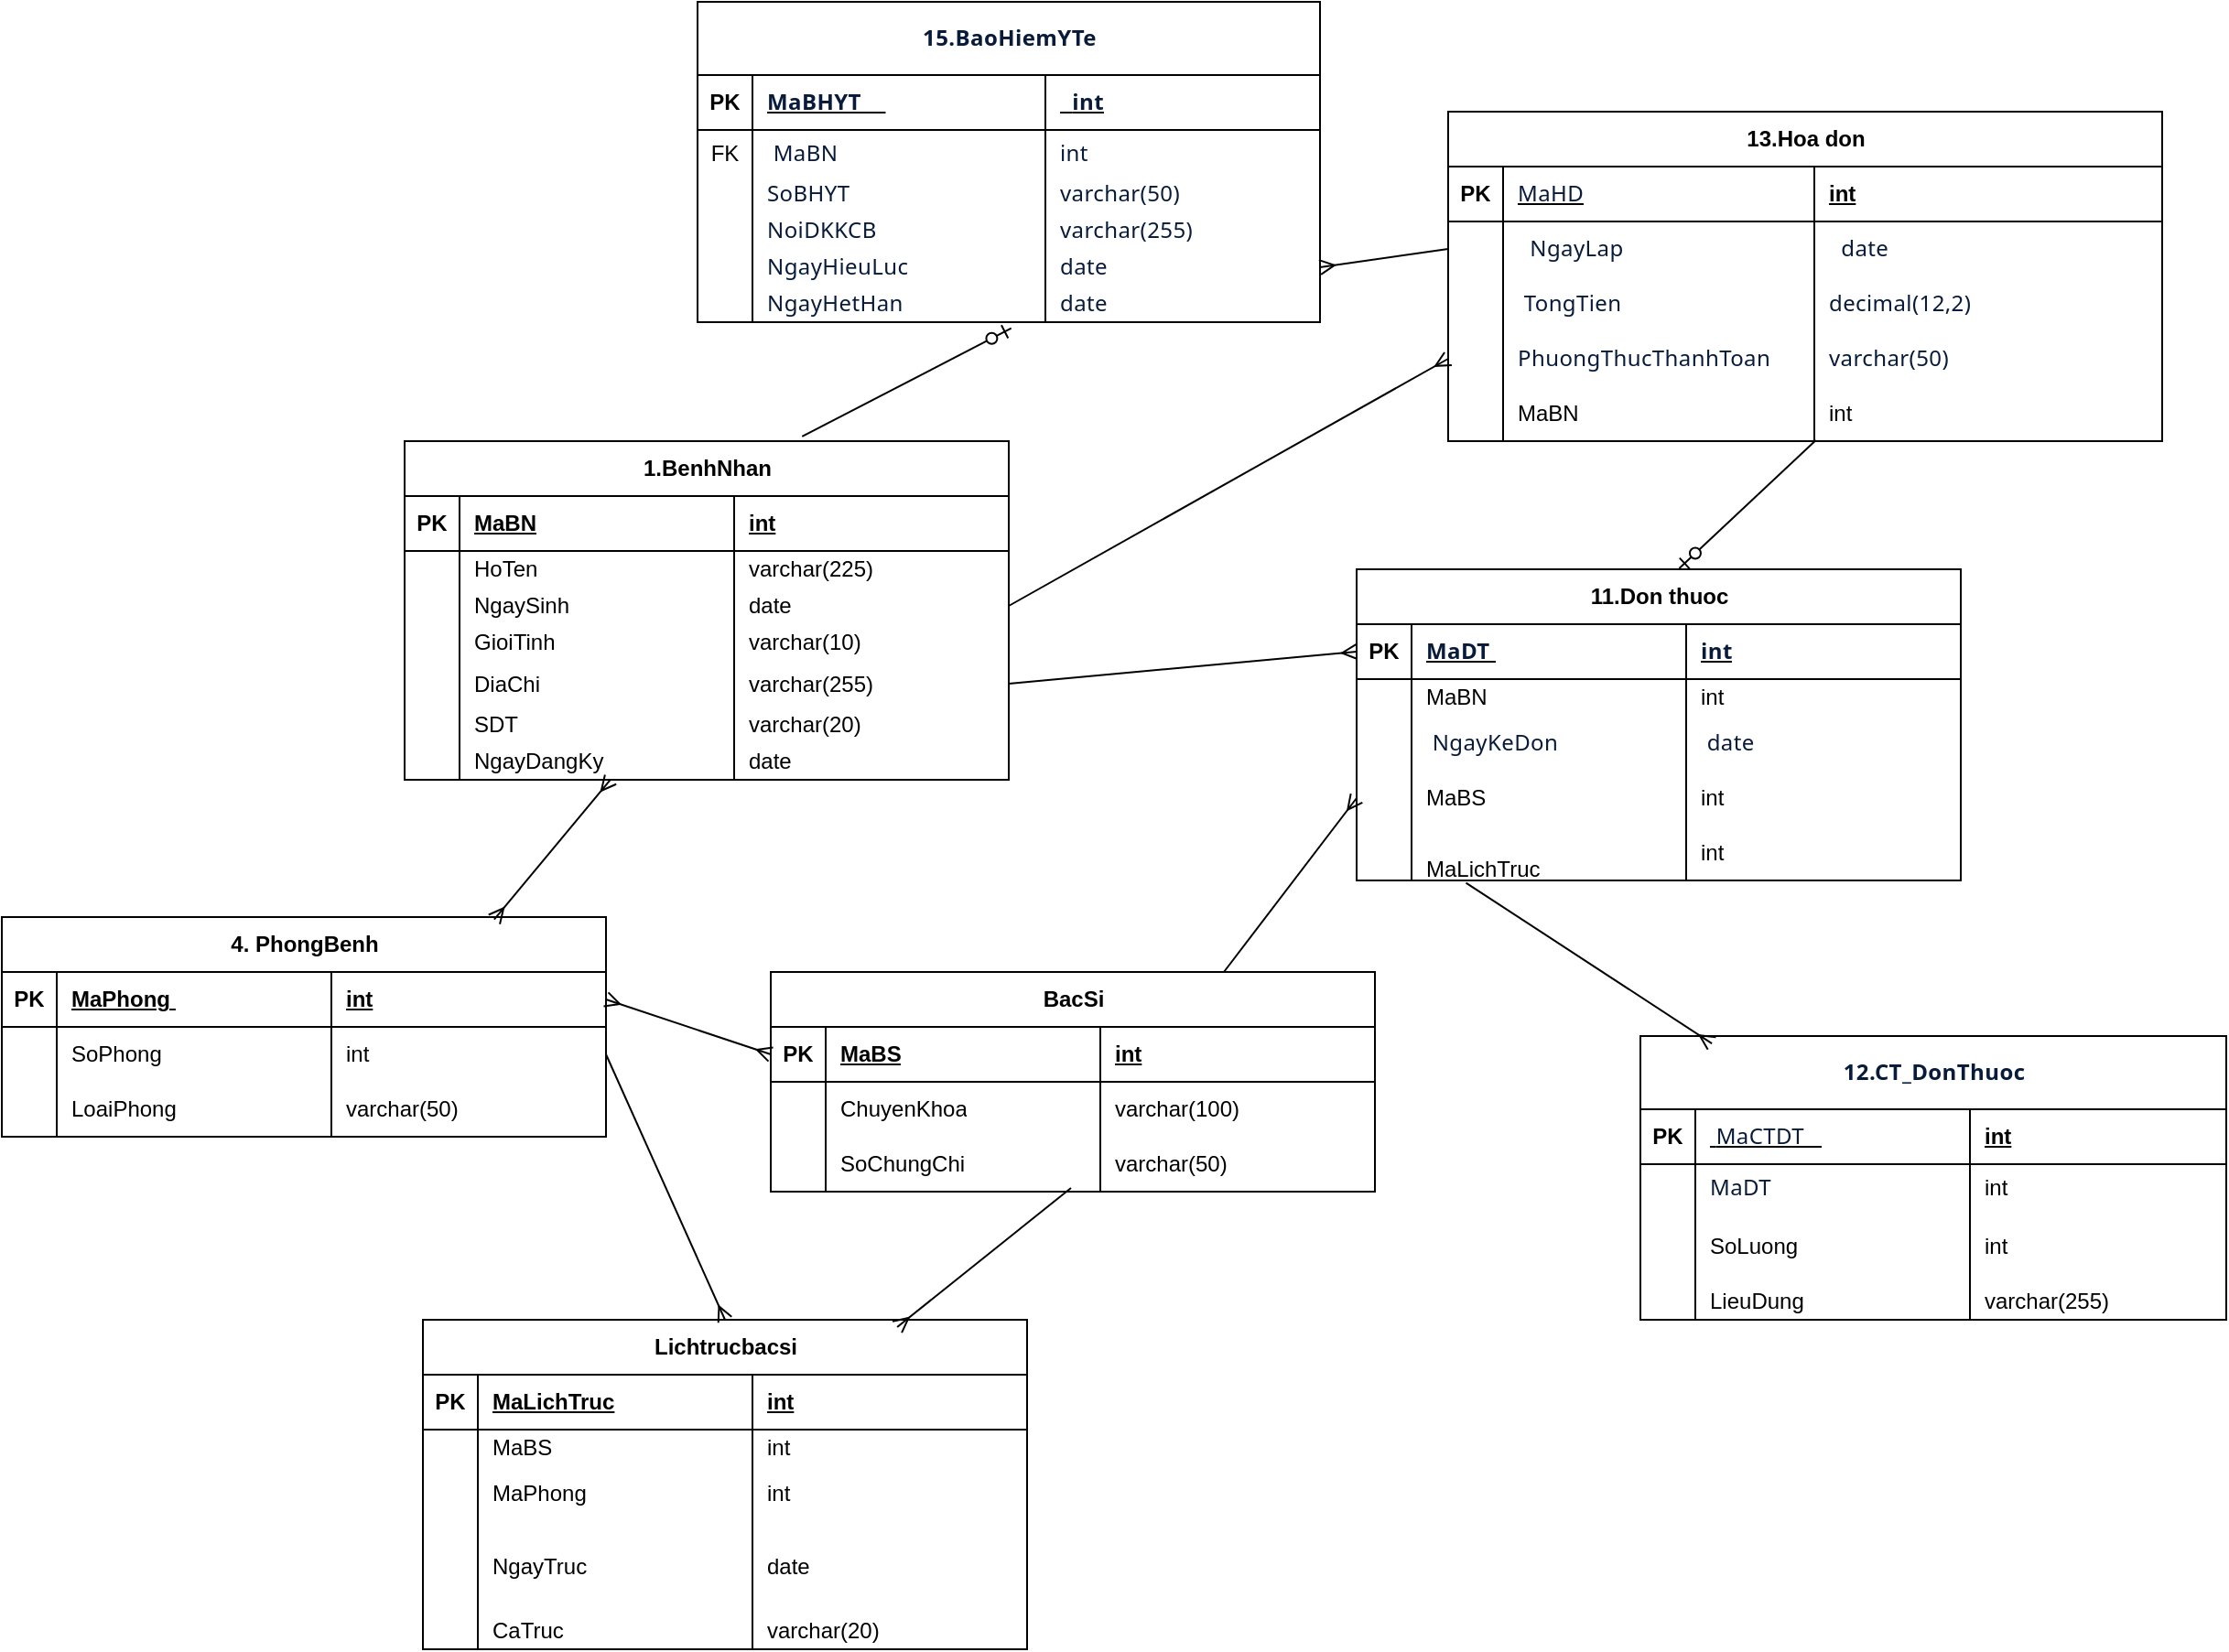 <mxfile version="28.2.4">
  <diagram name="Page-1" id="J_vUbk4iI0pFOOKMxoET">
    <mxGraphModel grid="1" page="1" gridSize="10" guides="1" tooltips="1" connect="1" arrows="1" fold="1" pageScale="1" pageWidth="850" pageHeight="1100" math="0" shadow="0">
      <root>
        <mxCell id="0" />
        <mxCell id="1" parent="0" />
        <mxCell id="Cyn8-lktmi1pfyZP0Fws-1" value="1.BenhNhan" style="shape=table;startSize=30;container=1;collapsible=1;childLayout=tableLayout;fixedRows=1;rowLines=0;fontStyle=1;align=center;resizeLast=1;html=1;" vertex="1" parent="1">
          <mxGeometry x="-1950" y="-200" width="330" height="185" as="geometry" />
        </mxCell>
        <mxCell id="Cyn8-lktmi1pfyZP0Fws-2" value="" style="shape=tableRow;horizontal=0;startSize=0;swimlaneHead=0;swimlaneBody=0;fillColor=none;collapsible=0;dropTarget=0;points=[[0,0.5],[1,0.5]];portConstraint=eastwest;top=0;left=0;right=0;bottom=1;" vertex="1" parent="Cyn8-lktmi1pfyZP0Fws-1">
          <mxGeometry y="30" width="330" height="30" as="geometry" />
        </mxCell>
        <mxCell id="Cyn8-lktmi1pfyZP0Fws-3" value="PK" style="shape=partialRectangle;connectable=0;fillColor=none;top=0;left=0;bottom=0;right=0;fontStyle=1;overflow=hidden;whiteSpace=wrap;html=1;" vertex="1" parent="Cyn8-lktmi1pfyZP0Fws-2">
          <mxGeometry width="30" height="30" as="geometry">
            <mxRectangle width="30" height="30" as="alternateBounds" />
          </mxGeometry>
        </mxCell>
        <mxCell id="Cyn8-lktmi1pfyZP0Fws-4" value="MaBN" style="shape=partialRectangle;connectable=0;fillColor=none;top=0;left=0;bottom=0;right=0;align=left;spacingLeft=6;fontStyle=5;overflow=hidden;whiteSpace=wrap;html=1;" vertex="1" parent="Cyn8-lktmi1pfyZP0Fws-2">
          <mxGeometry x="30" width="150" height="30" as="geometry">
            <mxRectangle width="150" height="30" as="alternateBounds" />
          </mxGeometry>
        </mxCell>
        <mxCell id="HfCfk7-dDmrGf1AeHyTZ-106" value="int" style="shape=partialRectangle;connectable=0;fillColor=none;top=0;left=0;bottom=0;right=0;align=left;spacingLeft=6;fontStyle=5;overflow=hidden;whiteSpace=wrap;html=1;" vertex="1" parent="Cyn8-lktmi1pfyZP0Fws-2">
          <mxGeometry x="180" width="150" height="30" as="geometry">
            <mxRectangle width="150" height="30" as="alternateBounds" />
          </mxGeometry>
        </mxCell>
        <mxCell id="Cyn8-lktmi1pfyZP0Fws-5" value="" style="shape=tableRow;horizontal=0;startSize=0;swimlaneHead=0;swimlaneBody=0;fillColor=none;collapsible=0;dropTarget=0;points=[[0,0.5],[1,0.5]];portConstraint=eastwest;top=0;left=0;right=0;bottom=0;" vertex="1" parent="Cyn8-lktmi1pfyZP0Fws-1">
          <mxGeometry y="60" width="330" height="20" as="geometry" />
        </mxCell>
        <mxCell id="Cyn8-lktmi1pfyZP0Fws-6" value="" style="shape=partialRectangle;connectable=0;fillColor=none;top=0;left=0;bottom=0;right=0;editable=1;overflow=hidden;whiteSpace=wrap;html=1;" vertex="1" parent="Cyn8-lktmi1pfyZP0Fws-5">
          <mxGeometry width="30" height="20" as="geometry">
            <mxRectangle width="30" height="20" as="alternateBounds" />
          </mxGeometry>
        </mxCell>
        <mxCell id="Cyn8-lktmi1pfyZP0Fws-7" value="HoTen" style="shape=partialRectangle;connectable=0;fillColor=none;top=0;left=0;bottom=0;right=0;align=left;spacingLeft=6;overflow=hidden;whiteSpace=wrap;html=1;" vertex="1" parent="Cyn8-lktmi1pfyZP0Fws-5">
          <mxGeometry x="30" width="150" height="20" as="geometry">
            <mxRectangle width="150" height="20" as="alternateBounds" />
          </mxGeometry>
        </mxCell>
        <mxCell id="HfCfk7-dDmrGf1AeHyTZ-107" value="varchar(225)" style="shape=partialRectangle;connectable=0;fillColor=none;top=0;left=0;bottom=0;right=0;align=left;spacingLeft=6;overflow=hidden;whiteSpace=wrap;html=1;" vertex="1" parent="Cyn8-lktmi1pfyZP0Fws-5">
          <mxGeometry x="180" width="150" height="20" as="geometry">
            <mxRectangle width="150" height="20" as="alternateBounds" />
          </mxGeometry>
        </mxCell>
        <mxCell id="Cyn8-lktmi1pfyZP0Fws-8" value="" style="shape=tableRow;horizontal=0;startSize=0;swimlaneHead=0;swimlaneBody=0;fillColor=none;collapsible=0;dropTarget=0;points=[[0,0.5],[1,0.5]];portConstraint=eastwest;top=0;left=0;right=0;bottom=0;" vertex="1" parent="Cyn8-lktmi1pfyZP0Fws-1">
          <mxGeometry y="80" width="330" height="20" as="geometry" />
        </mxCell>
        <mxCell id="Cyn8-lktmi1pfyZP0Fws-9" value="" style="shape=partialRectangle;connectable=0;fillColor=none;top=0;left=0;bottom=0;right=0;editable=1;overflow=hidden;whiteSpace=wrap;html=1;" vertex="1" parent="Cyn8-lktmi1pfyZP0Fws-8">
          <mxGeometry width="30" height="20" as="geometry">
            <mxRectangle width="30" height="20" as="alternateBounds" />
          </mxGeometry>
        </mxCell>
        <mxCell id="Cyn8-lktmi1pfyZP0Fws-10" value="NgaySinh" style="shape=partialRectangle;connectable=0;fillColor=none;top=0;left=0;bottom=0;right=0;align=left;spacingLeft=6;overflow=hidden;whiteSpace=wrap;html=1;" vertex="1" parent="Cyn8-lktmi1pfyZP0Fws-8">
          <mxGeometry x="30" width="150" height="20" as="geometry">
            <mxRectangle width="150" height="20" as="alternateBounds" />
          </mxGeometry>
        </mxCell>
        <mxCell id="HfCfk7-dDmrGf1AeHyTZ-108" value="date" style="shape=partialRectangle;connectable=0;fillColor=none;top=0;left=0;bottom=0;right=0;align=left;spacingLeft=6;overflow=hidden;whiteSpace=wrap;html=1;" vertex="1" parent="Cyn8-lktmi1pfyZP0Fws-8">
          <mxGeometry x="180" width="150" height="20" as="geometry">
            <mxRectangle width="150" height="20" as="alternateBounds" />
          </mxGeometry>
        </mxCell>
        <mxCell id="Cyn8-lktmi1pfyZP0Fws-11" value="" style="shape=tableRow;horizontal=0;startSize=0;swimlaneHead=0;swimlaneBody=0;fillColor=none;collapsible=0;dropTarget=0;points=[[0,0.5],[1,0.5]];portConstraint=eastwest;top=0;left=0;right=0;bottom=0;" vertex="1" parent="Cyn8-lktmi1pfyZP0Fws-1">
          <mxGeometry y="100" width="330" height="20" as="geometry" />
        </mxCell>
        <mxCell id="Cyn8-lktmi1pfyZP0Fws-12" value="" style="shape=partialRectangle;connectable=0;fillColor=none;top=0;left=0;bottom=0;right=0;editable=1;overflow=hidden;whiteSpace=wrap;html=1;" vertex="1" parent="Cyn8-lktmi1pfyZP0Fws-11">
          <mxGeometry width="30" height="20" as="geometry">
            <mxRectangle width="30" height="20" as="alternateBounds" />
          </mxGeometry>
        </mxCell>
        <mxCell id="Cyn8-lktmi1pfyZP0Fws-13" value="GioiTinh" style="shape=partialRectangle;connectable=0;fillColor=none;top=0;left=0;bottom=0;right=0;align=left;spacingLeft=6;overflow=hidden;whiteSpace=wrap;html=1;" vertex="1" parent="Cyn8-lktmi1pfyZP0Fws-11">
          <mxGeometry x="30" width="150" height="20" as="geometry">
            <mxRectangle width="150" height="20" as="alternateBounds" />
          </mxGeometry>
        </mxCell>
        <mxCell id="HfCfk7-dDmrGf1AeHyTZ-109" value="varchar(10)" style="shape=partialRectangle;connectable=0;fillColor=none;top=0;left=0;bottom=0;right=0;align=left;spacingLeft=6;overflow=hidden;whiteSpace=wrap;html=1;" vertex="1" parent="Cyn8-lktmi1pfyZP0Fws-11">
          <mxGeometry x="180" width="150" height="20" as="geometry">
            <mxRectangle width="150" height="20" as="alternateBounds" />
          </mxGeometry>
        </mxCell>
        <mxCell id="HfCfk7-dDmrGf1AeHyTZ-114" style="shape=tableRow;horizontal=0;startSize=0;swimlaneHead=0;swimlaneBody=0;fillColor=none;collapsible=0;dropTarget=0;points=[[0,0.5],[1,0.5]];portConstraint=eastwest;top=0;left=0;right=0;bottom=0;" vertex="1" parent="Cyn8-lktmi1pfyZP0Fws-1">
          <mxGeometry y="120" width="330" height="25" as="geometry" />
        </mxCell>
        <mxCell id="HfCfk7-dDmrGf1AeHyTZ-115" style="shape=partialRectangle;connectable=0;fillColor=none;top=0;left=0;bottom=0;right=0;editable=1;overflow=hidden;whiteSpace=wrap;html=1;" vertex="1" parent="HfCfk7-dDmrGf1AeHyTZ-114">
          <mxGeometry width="30" height="25" as="geometry">
            <mxRectangle width="30" height="25" as="alternateBounds" />
          </mxGeometry>
        </mxCell>
        <mxCell id="HfCfk7-dDmrGf1AeHyTZ-116" value="DiaChi&amp;nbsp;" style="shape=partialRectangle;connectable=0;fillColor=none;top=0;left=0;bottom=0;right=0;align=left;spacingLeft=6;overflow=hidden;whiteSpace=wrap;html=1;" vertex="1" parent="HfCfk7-dDmrGf1AeHyTZ-114">
          <mxGeometry x="30" width="150" height="25" as="geometry">
            <mxRectangle width="150" height="25" as="alternateBounds" />
          </mxGeometry>
        </mxCell>
        <mxCell id="HfCfk7-dDmrGf1AeHyTZ-117" value="varchar(255)" style="shape=partialRectangle;connectable=0;fillColor=none;top=0;left=0;bottom=0;right=0;align=left;spacingLeft=6;overflow=hidden;whiteSpace=wrap;html=1;" vertex="1" parent="HfCfk7-dDmrGf1AeHyTZ-114">
          <mxGeometry x="180" width="150" height="25" as="geometry">
            <mxRectangle width="150" height="25" as="alternateBounds" />
          </mxGeometry>
        </mxCell>
        <mxCell id="HfCfk7-dDmrGf1AeHyTZ-118" style="shape=tableRow;horizontal=0;startSize=0;swimlaneHead=0;swimlaneBody=0;fillColor=none;collapsible=0;dropTarget=0;points=[[0,0.5],[1,0.5]];portConstraint=eastwest;top=0;left=0;right=0;bottom=0;" vertex="1" parent="Cyn8-lktmi1pfyZP0Fws-1">
          <mxGeometry y="145" width="330" height="20" as="geometry" />
        </mxCell>
        <mxCell id="HfCfk7-dDmrGf1AeHyTZ-119" style="shape=partialRectangle;connectable=0;fillColor=none;top=0;left=0;bottom=0;right=0;editable=1;overflow=hidden;whiteSpace=wrap;html=1;" vertex="1" parent="HfCfk7-dDmrGf1AeHyTZ-118">
          <mxGeometry width="30" height="20" as="geometry">
            <mxRectangle width="30" height="20" as="alternateBounds" />
          </mxGeometry>
        </mxCell>
        <mxCell id="HfCfk7-dDmrGf1AeHyTZ-120" value="SDT" style="shape=partialRectangle;connectable=0;fillColor=none;top=0;left=0;bottom=0;right=0;align=left;spacingLeft=6;overflow=hidden;whiteSpace=wrap;html=1;" vertex="1" parent="HfCfk7-dDmrGf1AeHyTZ-118">
          <mxGeometry x="30" width="150" height="20" as="geometry">
            <mxRectangle width="150" height="20" as="alternateBounds" />
          </mxGeometry>
        </mxCell>
        <mxCell id="HfCfk7-dDmrGf1AeHyTZ-121" value="varchar(20)" style="shape=partialRectangle;connectable=0;fillColor=none;top=0;left=0;bottom=0;right=0;align=left;spacingLeft=6;overflow=hidden;whiteSpace=wrap;html=1;" vertex="1" parent="HfCfk7-dDmrGf1AeHyTZ-118">
          <mxGeometry x="180" width="150" height="20" as="geometry">
            <mxRectangle width="150" height="20" as="alternateBounds" />
          </mxGeometry>
        </mxCell>
        <mxCell id="HfCfk7-dDmrGf1AeHyTZ-126" style="shape=tableRow;horizontal=0;startSize=0;swimlaneHead=0;swimlaneBody=0;fillColor=none;collapsible=0;dropTarget=0;points=[[0,0.5],[1,0.5]];portConstraint=eastwest;top=0;left=0;right=0;bottom=0;" vertex="1" parent="Cyn8-lktmi1pfyZP0Fws-1">
          <mxGeometry y="165" width="330" height="20" as="geometry" />
        </mxCell>
        <mxCell id="HfCfk7-dDmrGf1AeHyTZ-127" style="shape=partialRectangle;connectable=0;fillColor=none;top=0;left=0;bottom=0;right=0;editable=1;overflow=hidden;whiteSpace=wrap;html=1;" vertex="1" parent="HfCfk7-dDmrGf1AeHyTZ-126">
          <mxGeometry width="30" height="20" as="geometry">
            <mxRectangle width="30" height="20" as="alternateBounds" />
          </mxGeometry>
        </mxCell>
        <mxCell id="HfCfk7-dDmrGf1AeHyTZ-128" value="NgayDangKy" style="shape=partialRectangle;connectable=0;fillColor=none;top=0;left=0;bottom=0;right=0;align=left;spacingLeft=6;overflow=hidden;whiteSpace=wrap;html=1;" vertex="1" parent="HfCfk7-dDmrGf1AeHyTZ-126">
          <mxGeometry x="30" width="150" height="20" as="geometry">
            <mxRectangle width="150" height="20" as="alternateBounds" />
          </mxGeometry>
        </mxCell>
        <mxCell id="HfCfk7-dDmrGf1AeHyTZ-129" value="date" style="shape=partialRectangle;connectable=0;fillColor=none;top=0;left=0;bottom=0;right=0;align=left;spacingLeft=6;overflow=hidden;whiteSpace=wrap;html=1;" vertex="1" parent="HfCfk7-dDmrGf1AeHyTZ-126">
          <mxGeometry x="180" width="150" height="20" as="geometry">
            <mxRectangle width="150" height="20" as="alternateBounds" />
          </mxGeometry>
        </mxCell>
        <mxCell id="p2NntcYWX5NMIc5d8Z0x-27" value="11.Don thuoc" style="shape=table;startSize=30;container=1;collapsible=1;childLayout=tableLayout;fixedRows=1;rowLines=0;fontStyle=1;align=center;resizeLast=1;html=1;" vertex="1" parent="1">
          <mxGeometry x="-1430" y="-130" width="330" height="170" as="geometry" />
        </mxCell>
        <mxCell id="p2NntcYWX5NMIc5d8Z0x-28" value="" style="shape=tableRow;horizontal=0;startSize=0;swimlaneHead=0;swimlaneBody=0;fillColor=none;collapsible=0;dropTarget=0;points=[[0,0.5],[1,0.5]];portConstraint=eastwest;top=0;left=0;right=0;bottom=1;" vertex="1" parent="p2NntcYWX5NMIc5d8Z0x-27">
          <mxGeometry y="30" width="330" height="30" as="geometry" />
        </mxCell>
        <mxCell id="p2NntcYWX5NMIc5d8Z0x-29" value="PK" style="shape=partialRectangle;connectable=0;fillColor=none;top=0;left=0;bottom=0;right=0;fontStyle=1;overflow=hidden;whiteSpace=wrap;html=1;" vertex="1" parent="p2NntcYWX5NMIc5d8Z0x-28">
          <mxGeometry width="30" height="30" as="geometry">
            <mxRectangle width="30" height="30" as="alternateBounds" />
          </mxGeometry>
        </mxCell>
        <mxCell id="p2NntcYWX5NMIc5d8Z0x-30" value="&lt;span style=&quot;color: rgb(8, 27, 58); font-family: SegoeuiPc, &amp;quot;Segoe UI&amp;quot;, &amp;quot;San Francisco&amp;quot;, &amp;quot;Helvetica Neue&amp;quot;, Helvetica, &amp;quot;Lucida Grande&amp;quot;, Roboto, Ubuntu, Tahoma, &amp;quot;Microsoft Sans Serif&amp;quot;, Arial, sans-serif; letter-spacing: 0.2px; white-space-collapse: preserve; background-color: rgb(255, 255, 255);&quot;&gt;&lt;font style=&quot;&quot;&gt;MaDT &lt;/font&gt;&lt;/span&gt;" style="shape=partialRectangle;connectable=0;fillColor=none;top=0;left=0;bottom=0;right=0;align=left;spacingLeft=6;fontStyle=5;overflow=hidden;whiteSpace=wrap;html=1;" vertex="1" parent="p2NntcYWX5NMIc5d8Z0x-28">
          <mxGeometry x="30" width="150" height="30" as="geometry">
            <mxRectangle width="150" height="30" as="alternateBounds" />
          </mxGeometry>
        </mxCell>
        <mxCell id="p2NntcYWX5NMIc5d8Z0x-74" value="&lt;span style=&quot;color: rgb(8, 27, 58); font-family: SegoeuiPc, &amp;quot;Segoe UI&amp;quot;, &amp;quot;San Francisco&amp;quot;, &amp;quot;Helvetica Neue&amp;quot;, Helvetica, &amp;quot;Lucida Grande&amp;quot;, Roboto, Ubuntu, Tahoma, &amp;quot;Microsoft Sans Serif&amp;quot;, Arial, sans-serif; letter-spacing: 0.2px; white-space-collapse: preserve; background-color: rgb(255, 255, 255);&quot;&gt;&lt;font style=&quot;&quot;&gt;int&lt;/font&gt;&lt;/span&gt;" style="shape=partialRectangle;connectable=0;fillColor=none;top=0;left=0;bottom=0;right=0;align=left;spacingLeft=6;fontStyle=5;overflow=hidden;whiteSpace=wrap;html=1;" vertex="1" parent="p2NntcYWX5NMIc5d8Z0x-28">
          <mxGeometry x="180" width="150" height="30" as="geometry">
            <mxRectangle width="150" height="30" as="alternateBounds" />
          </mxGeometry>
        </mxCell>
        <mxCell id="HfCfk7-dDmrGf1AeHyTZ-255" style="shape=tableRow;horizontal=0;startSize=0;swimlaneHead=0;swimlaneBody=0;fillColor=none;collapsible=0;dropTarget=0;points=[[0,0.5],[1,0.5]];portConstraint=eastwest;top=0;left=0;right=0;bottom=0;" vertex="1" parent="p2NntcYWX5NMIc5d8Z0x-27">
          <mxGeometry y="60" width="330" height="20" as="geometry" />
        </mxCell>
        <mxCell id="HfCfk7-dDmrGf1AeHyTZ-256" style="shape=partialRectangle;connectable=0;fillColor=none;top=0;left=0;bottom=0;right=0;editable=1;overflow=hidden;whiteSpace=wrap;html=1;" vertex="1" parent="HfCfk7-dDmrGf1AeHyTZ-255">
          <mxGeometry width="30" height="20" as="geometry">
            <mxRectangle width="30" height="20" as="alternateBounds" />
          </mxGeometry>
        </mxCell>
        <mxCell id="HfCfk7-dDmrGf1AeHyTZ-257" value="MaBN" style="shape=partialRectangle;connectable=0;fillColor=none;top=0;left=0;bottom=0;right=0;align=left;spacingLeft=6;overflow=hidden;whiteSpace=wrap;html=1;" vertex="1" parent="HfCfk7-dDmrGf1AeHyTZ-255">
          <mxGeometry x="30" width="150" height="20" as="geometry">
            <mxRectangle width="150" height="20" as="alternateBounds" />
          </mxGeometry>
        </mxCell>
        <mxCell id="HfCfk7-dDmrGf1AeHyTZ-258" value="int" style="shape=partialRectangle;connectable=0;fillColor=none;top=0;left=0;bottom=0;right=0;align=left;spacingLeft=6;overflow=hidden;whiteSpace=wrap;html=1;" vertex="1" parent="HfCfk7-dDmrGf1AeHyTZ-255">
          <mxGeometry x="180" width="150" height="20" as="geometry">
            <mxRectangle width="150" height="20" as="alternateBounds" />
          </mxGeometry>
        </mxCell>
        <mxCell id="p2NntcYWX5NMIc5d8Z0x-31" value="" style="shape=tableRow;horizontal=0;startSize=0;swimlaneHead=0;swimlaneBody=0;fillColor=none;collapsible=0;dropTarget=0;points=[[0,0.5],[1,0.5]];portConstraint=eastwest;top=0;left=0;right=0;bottom=0;" vertex="1" parent="p2NntcYWX5NMIc5d8Z0x-27">
          <mxGeometry y="80" width="330" height="30" as="geometry" />
        </mxCell>
        <mxCell id="p2NntcYWX5NMIc5d8Z0x-32" value="" style="shape=partialRectangle;connectable=0;fillColor=none;top=0;left=0;bottom=0;right=0;editable=1;overflow=hidden;whiteSpace=wrap;html=1;" vertex="1" parent="p2NntcYWX5NMIc5d8Z0x-31">
          <mxGeometry width="30" height="30" as="geometry">
            <mxRectangle width="30" height="30" as="alternateBounds" />
          </mxGeometry>
        </mxCell>
        <mxCell id="p2NntcYWX5NMIc5d8Z0x-33" value="&lt;span style=&quot;color: rgb(8, 27, 58); font-family: SegoeuiPc, &amp;quot;Segoe UI&amp;quot;, &amp;quot;San Francisco&amp;quot;, &amp;quot;Helvetica Neue&amp;quot;, Helvetica, &amp;quot;Lucida Grande&amp;quot;, Roboto, Ubuntu, Tahoma, &amp;quot;Microsoft Sans Serif&amp;quot;, Arial, sans-serif; letter-spacing: 0.2px; white-space-collapse: preserve; background-color: rgb(255, 255, 255);&quot;&gt;&lt;font&gt; NgayKeDon&lt;/font&gt;&lt;/span&gt;" style="shape=partialRectangle;connectable=0;fillColor=none;top=0;left=0;bottom=0;right=0;align=left;spacingLeft=6;overflow=hidden;whiteSpace=wrap;html=1;" vertex="1" parent="p2NntcYWX5NMIc5d8Z0x-31">
          <mxGeometry x="30" width="150" height="30" as="geometry">
            <mxRectangle width="150" height="30" as="alternateBounds" />
          </mxGeometry>
        </mxCell>
        <mxCell id="p2NntcYWX5NMIc5d8Z0x-75" value="&lt;span style=&quot;color: rgb(8, 27, 58); font-family: SegoeuiPc, &amp;quot;Segoe UI&amp;quot;, &amp;quot;San Francisco&amp;quot;, &amp;quot;Helvetica Neue&amp;quot;, Helvetica, &amp;quot;Lucida Grande&amp;quot;, Roboto, Ubuntu, Tahoma, &amp;quot;Microsoft Sans Serif&amp;quot;, Arial, sans-serif; letter-spacing: 0.2px; white-space-collapse: preserve; background-color: rgb(255, 255, 255);&quot;&gt;&lt;font&gt; date&lt;/font&gt;&lt;/span&gt;" style="shape=partialRectangle;connectable=0;fillColor=none;top=0;left=0;bottom=0;right=0;align=left;spacingLeft=6;overflow=hidden;whiteSpace=wrap;html=1;" vertex="1" parent="p2NntcYWX5NMIc5d8Z0x-31">
          <mxGeometry x="180" width="150" height="30" as="geometry">
            <mxRectangle width="150" height="30" as="alternateBounds" />
          </mxGeometry>
        </mxCell>
        <mxCell id="HfCfk7-dDmrGf1AeHyTZ-259" style="shape=tableRow;horizontal=0;startSize=0;swimlaneHead=0;swimlaneBody=0;fillColor=none;collapsible=0;dropTarget=0;points=[[0,0.5],[1,0.5]];portConstraint=eastwest;top=0;left=0;right=0;bottom=0;" vertex="1" parent="p2NntcYWX5NMIc5d8Z0x-27">
          <mxGeometry y="110" width="330" height="30" as="geometry" />
        </mxCell>
        <mxCell id="HfCfk7-dDmrGf1AeHyTZ-260" style="shape=partialRectangle;connectable=0;fillColor=none;top=0;left=0;bottom=0;right=0;editable=1;overflow=hidden;whiteSpace=wrap;html=1;" vertex="1" parent="HfCfk7-dDmrGf1AeHyTZ-259">
          <mxGeometry width="30" height="30" as="geometry">
            <mxRectangle width="30" height="30" as="alternateBounds" />
          </mxGeometry>
        </mxCell>
        <mxCell id="HfCfk7-dDmrGf1AeHyTZ-261" value="MaBS" style="shape=partialRectangle;connectable=0;fillColor=none;top=0;left=0;bottom=0;right=0;align=left;spacingLeft=6;overflow=hidden;whiteSpace=wrap;html=1;" vertex="1" parent="HfCfk7-dDmrGf1AeHyTZ-259">
          <mxGeometry x="30" width="150" height="30" as="geometry">
            <mxRectangle width="150" height="30" as="alternateBounds" />
          </mxGeometry>
        </mxCell>
        <mxCell id="HfCfk7-dDmrGf1AeHyTZ-262" value="int" style="shape=partialRectangle;connectable=0;fillColor=none;top=0;left=0;bottom=0;right=0;align=left;spacingLeft=6;overflow=hidden;whiteSpace=wrap;html=1;" vertex="1" parent="HfCfk7-dDmrGf1AeHyTZ-259">
          <mxGeometry x="180" width="150" height="30" as="geometry">
            <mxRectangle width="150" height="30" as="alternateBounds" />
          </mxGeometry>
        </mxCell>
        <mxCell id="XyF6Tzx1odJTYtS1sL9c-16" style="shape=tableRow;horizontal=0;startSize=0;swimlaneHead=0;swimlaneBody=0;fillColor=none;collapsible=0;dropTarget=0;points=[[0,0.5],[1,0.5]];portConstraint=eastwest;top=0;left=0;right=0;bottom=0;" vertex="1" parent="p2NntcYWX5NMIc5d8Z0x-27">
          <mxGeometry y="140" width="330" height="30" as="geometry" />
        </mxCell>
        <mxCell id="XyF6Tzx1odJTYtS1sL9c-17" style="shape=partialRectangle;connectable=0;fillColor=none;top=0;left=0;bottom=0;right=0;editable=1;overflow=hidden;whiteSpace=wrap;html=1;" vertex="1" parent="XyF6Tzx1odJTYtS1sL9c-16">
          <mxGeometry width="30" height="30" as="geometry">
            <mxRectangle width="30" height="30" as="alternateBounds" />
          </mxGeometry>
        </mxCell>
        <mxCell id="XyF6Tzx1odJTYtS1sL9c-18" value="&#xa;MaLichTruc&#xa;&#xa;" style="shape=partialRectangle;connectable=0;fillColor=none;top=0;left=0;bottom=0;right=0;align=left;spacingLeft=6;overflow=hidden;whiteSpace=wrap;html=1;" vertex="1" parent="XyF6Tzx1odJTYtS1sL9c-16">
          <mxGeometry x="30" width="150" height="30" as="geometry">
            <mxRectangle width="150" height="30" as="alternateBounds" />
          </mxGeometry>
        </mxCell>
        <mxCell id="XyF6Tzx1odJTYtS1sL9c-19" value="int" style="shape=partialRectangle;connectable=0;fillColor=none;top=0;left=0;bottom=0;right=0;align=left;spacingLeft=6;overflow=hidden;whiteSpace=wrap;html=1;" vertex="1" parent="XyF6Tzx1odJTYtS1sL9c-16">
          <mxGeometry x="180" width="150" height="30" as="geometry">
            <mxRectangle width="150" height="30" as="alternateBounds" />
          </mxGeometry>
        </mxCell>
        <mxCell id="p2NntcYWX5NMIc5d8Z0x-40" value="13.Hoa don" style="shape=table;startSize=30;container=1;collapsible=1;childLayout=tableLayout;fixedRows=1;rowLines=0;fontStyle=1;align=center;resizeLast=1;html=1;" vertex="1" parent="1">
          <mxGeometry x="-1380" y="-380" width="390" height="180" as="geometry" />
        </mxCell>
        <mxCell id="p2NntcYWX5NMIc5d8Z0x-41" value="" style="shape=tableRow;horizontal=0;startSize=0;swimlaneHead=0;swimlaneBody=0;fillColor=none;collapsible=0;dropTarget=0;points=[[0,0.5],[1,0.5]];portConstraint=eastwest;top=0;left=0;right=0;bottom=1;" vertex="1" parent="p2NntcYWX5NMIc5d8Z0x-40">
          <mxGeometry y="30" width="390" height="30" as="geometry" />
        </mxCell>
        <mxCell id="p2NntcYWX5NMIc5d8Z0x-42" value="PK" style="shape=partialRectangle;connectable=0;fillColor=none;top=0;left=0;bottom=0;right=0;fontStyle=1;overflow=hidden;whiteSpace=wrap;html=1;" vertex="1" parent="p2NntcYWX5NMIc5d8Z0x-41">
          <mxGeometry width="30" height="30" as="geometry">
            <mxRectangle width="30" height="30" as="alternateBounds" />
          </mxGeometry>
        </mxCell>
        <mxCell id="p2NntcYWX5NMIc5d8Z0x-43" value="&lt;span style=&quot;color: rgb(8, 27, 58); font-family: SegoeuiPc, &amp;quot;Segoe UI&amp;quot;, &amp;quot;San Francisco&amp;quot;, &amp;quot;Helvetica Neue&amp;quot;, Helvetica, &amp;quot;Lucida Grande&amp;quot;, Roboto, Ubuntu, Tahoma, &amp;quot;Microsoft Sans Serif&amp;quot;, Arial, sans-serif; font-weight: 400; letter-spacing: 0.2px; white-space-collapse: preserve; background-color: rgb(255, 255, 255);&quot;&gt;&lt;font&gt;MaHD&lt;/font&gt;&lt;/span&gt;" style="shape=partialRectangle;connectable=0;fillColor=none;top=0;left=0;bottom=0;right=0;align=left;spacingLeft=6;fontStyle=5;overflow=hidden;whiteSpace=wrap;html=1;" vertex="1" parent="p2NntcYWX5NMIc5d8Z0x-41">
          <mxGeometry x="30" width="170" height="30" as="geometry">
            <mxRectangle width="170" height="30" as="alternateBounds" />
          </mxGeometry>
        </mxCell>
        <mxCell id="p2NntcYWX5NMIc5d8Z0x-82" value="int" style="shape=partialRectangle;connectable=0;fillColor=none;top=0;left=0;bottom=0;right=0;align=left;spacingLeft=6;fontStyle=5;overflow=hidden;whiteSpace=wrap;html=1;" vertex="1" parent="p2NntcYWX5NMIc5d8Z0x-41">
          <mxGeometry x="200" width="190" height="30" as="geometry">
            <mxRectangle width="190" height="30" as="alternateBounds" />
          </mxGeometry>
        </mxCell>
        <mxCell id="p2NntcYWX5NMIc5d8Z0x-44" value="" style="shape=tableRow;horizontal=0;startSize=0;swimlaneHead=0;swimlaneBody=0;fillColor=none;collapsible=0;dropTarget=0;points=[[0,0.5],[1,0.5]];portConstraint=eastwest;top=0;left=0;right=0;bottom=0;" vertex="1" parent="p2NntcYWX5NMIc5d8Z0x-40">
          <mxGeometry y="60" width="390" height="30" as="geometry" />
        </mxCell>
        <mxCell id="p2NntcYWX5NMIc5d8Z0x-45" value="" style="shape=partialRectangle;connectable=0;fillColor=none;top=0;left=0;bottom=0;right=0;editable=1;overflow=hidden;whiteSpace=wrap;html=1;" vertex="1" parent="p2NntcYWX5NMIc5d8Z0x-44">
          <mxGeometry width="30" height="30" as="geometry">
            <mxRectangle width="30" height="30" as="alternateBounds" />
          </mxGeometry>
        </mxCell>
        <mxCell id="p2NntcYWX5NMIc5d8Z0x-46" value="&lt;span style=&quot;color: rgb(8, 27, 58); font-family: SegoeuiPc, &amp;quot;Segoe UI&amp;quot;, &amp;quot;San Francisco&amp;quot;, &amp;quot;Helvetica Neue&amp;quot;, Helvetica, &amp;quot;Lucida Grande&amp;quot;, Roboto, Ubuntu, Tahoma, &amp;quot;Microsoft Sans Serif&amp;quot;, Arial, sans-serif; letter-spacing: 0.2px; white-space-collapse: preserve; background-color: rgb(255, 255, 255);&quot;&gt;&lt;font&gt;  NgayLap   &lt;/font&gt;&lt;/span&gt;" style="shape=partialRectangle;connectable=0;fillColor=none;top=0;left=0;bottom=0;right=0;align=left;spacingLeft=6;overflow=hidden;whiteSpace=wrap;html=1;" vertex="1" parent="p2NntcYWX5NMIc5d8Z0x-44">
          <mxGeometry x="30" width="170" height="30" as="geometry">
            <mxRectangle width="170" height="30" as="alternateBounds" />
          </mxGeometry>
        </mxCell>
        <mxCell id="p2NntcYWX5NMIc5d8Z0x-83" value="&lt;span style=&quot;color: rgb(8, 27, 58); font-family: SegoeuiPc, &amp;quot;Segoe UI&amp;quot;, &amp;quot;San Francisco&amp;quot;, &amp;quot;Helvetica Neue&amp;quot;, Helvetica, &amp;quot;Lucida Grande&amp;quot;, Roboto, Ubuntu, Tahoma, &amp;quot;Microsoft Sans Serif&amp;quot;, Arial, sans-serif; letter-spacing: 0.2px; white-space-collapse: preserve; background-color: rgb(255, 255, 255);&quot;&gt;&lt;font&gt;  date&lt;/font&gt;&lt;/span&gt;" style="shape=partialRectangle;connectable=0;fillColor=none;top=0;left=0;bottom=0;right=0;align=left;spacingLeft=6;overflow=hidden;whiteSpace=wrap;html=1;" vertex="1" parent="p2NntcYWX5NMIc5d8Z0x-44">
          <mxGeometry x="200" width="190" height="30" as="geometry">
            <mxRectangle width="190" height="30" as="alternateBounds" />
          </mxGeometry>
        </mxCell>
        <mxCell id="p2NntcYWX5NMIc5d8Z0x-47" value="" style="shape=tableRow;horizontal=0;startSize=0;swimlaneHead=0;swimlaneBody=0;fillColor=none;collapsible=0;dropTarget=0;points=[[0,0.5],[1,0.5]];portConstraint=eastwest;top=0;left=0;right=0;bottom=0;" vertex="1" parent="p2NntcYWX5NMIc5d8Z0x-40">
          <mxGeometry y="90" width="390" height="30" as="geometry" />
        </mxCell>
        <mxCell id="p2NntcYWX5NMIc5d8Z0x-48" value="" style="shape=partialRectangle;connectable=0;fillColor=none;top=0;left=0;bottom=0;right=0;editable=1;overflow=hidden;whiteSpace=wrap;html=1;" vertex="1" parent="p2NntcYWX5NMIc5d8Z0x-47">
          <mxGeometry width="30" height="30" as="geometry">
            <mxRectangle width="30" height="30" as="alternateBounds" />
          </mxGeometry>
        </mxCell>
        <mxCell id="p2NntcYWX5NMIc5d8Z0x-49" value="&lt;span style=&quot;color: rgb(8, 27, 58); font-family: SegoeuiPc, &amp;quot;Segoe UI&amp;quot;, &amp;quot;San Francisco&amp;quot;, &amp;quot;Helvetica Neue&amp;quot;, Helvetica, &amp;quot;Lucida Grande&amp;quot;, Roboto, Ubuntu, Tahoma, &amp;quot;Microsoft Sans Serif&amp;quot;, Arial, sans-serif; letter-spacing: 0.2px; white-space-collapse: preserve; background-color: rgb(255, 255, 255);&quot;&gt;&lt;font&gt; TongTien     &lt;/font&gt;&lt;/span&gt;" style="shape=partialRectangle;connectable=0;fillColor=none;top=0;left=0;bottom=0;right=0;align=left;spacingLeft=6;overflow=hidden;whiteSpace=wrap;html=1;" vertex="1" parent="p2NntcYWX5NMIc5d8Z0x-47">
          <mxGeometry x="30" width="170" height="30" as="geometry">
            <mxRectangle width="170" height="30" as="alternateBounds" />
          </mxGeometry>
        </mxCell>
        <mxCell id="p2NntcYWX5NMIc5d8Z0x-84" value="&lt;span style=&quot;color: rgb(8, 27, 58); font-family: SegoeuiPc, &amp;quot;Segoe UI&amp;quot;, &amp;quot;San Francisco&amp;quot;, &amp;quot;Helvetica Neue&amp;quot;, Helvetica, &amp;quot;Lucida Grande&amp;quot;, Roboto, Ubuntu, Tahoma, &amp;quot;Microsoft Sans Serif&amp;quot;, Arial, sans-serif; letter-spacing: 0.2px; white-space-collapse: preserve; background-color: rgb(255, 255, 255);&quot;&gt;&lt;font&gt;decimal(12,2)&lt;/font&gt;&lt;/span&gt;" style="shape=partialRectangle;connectable=0;fillColor=none;top=0;left=0;bottom=0;right=0;align=left;spacingLeft=6;overflow=hidden;whiteSpace=wrap;html=1;" vertex="1" parent="p2NntcYWX5NMIc5d8Z0x-47">
          <mxGeometry x="200" width="190" height="30" as="geometry">
            <mxRectangle width="190" height="30" as="alternateBounds" />
          </mxGeometry>
        </mxCell>
        <mxCell id="p2NntcYWX5NMIc5d8Z0x-50" value="" style="shape=tableRow;horizontal=0;startSize=0;swimlaneHead=0;swimlaneBody=0;fillColor=none;collapsible=0;dropTarget=0;points=[[0,0.5],[1,0.5]];portConstraint=eastwest;top=0;left=0;right=0;bottom=0;" vertex="1" parent="p2NntcYWX5NMIc5d8Z0x-40">
          <mxGeometry y="120" width="390" height="30" as="geometry" />
        </mxCell>
        <mxCell id="p2NntcYWX5NMIc5d8Z0x-51" value="" style="shape=partialRectangle;connectable=0;fillColor=none;top=0;left=0;bottom=0;right=0;editable=1;overflow=hidden;whiteSpace=wrap;html=1;" vertex="1" parent="p2NntcYWX5NMIc5d8Z0x-50">
          <mxGeometry width="30" height="30" as="geometry">
            <mxRectangle width="30" height="30" as="alternateBounds" />
          </mxGeometry>
        </mxCell>
        <mxCell id="p2NntcYWX5NMIc5d8Z0x-52" value="&lt;span style=&quot;color: rgb(8, 27, 58); font-family: SegoeuiPc, &amp;quot;Segoe UI&amp;quot;, &amp;quot;San Francisco&amp;quot;, &amp;quot;Helvetica Neue&amp;quot;, Helvetica, &amp;quot;Lucida Grande&amp;quot;, Roboto, Ubuntu, Tahoma, &amp;quot;Microsoft Sans Serif&amp;quot;, Arial, sans-serif; letter-spacing: 0.2px; white-space-collapse: preserve; background-color: rgb(255, 255, 255);&quot;&gt;&lt;font&gt;PhuongThucThanhToan&lt;/font&gt;&lt;/span&gt;" style="shape=partialRectangle;connectable=0;fillColor=none;top=0;left=0;bottom=0;right=0;align=left;spacingLeft=6;overflow=hidden;whiteSpace=wrap;html=1;" vertex="1" parent="p2NntcYWX5NMIc5d8Z0x-50">
          <mxGeometry x="30" width="170" height="30" as="geometry">
            <mxRectangle width="170" height="30" as="alternateBounds" />
          </mxGeometry>
        </mxCell>
        <mxCell id="p2NntcYWX5NMIc5d8Z0x-85" value="&lt;span style=&quot;color: rgb(8, 27, 58); font-family: SegoeuiPc, &amp;quot;Segoe UI&amp;quot;, &amp;quot;San Francisco&amp;quot;, &amp;quot;Helvetica Neue&amp;quot;, Helvetica, &amp;quot;Lucida Grande&amp;quot;, Roboto, Ubuntu, Tahoma, &amp;quot;Microsoft Sans Serif&amp;quot;, Arial, sans-serif; letter-spacing: 0.2px; white-space-collapse: preserve; background-color: rgb(255, 255, 255);&quot;&gt;&lt;font&gt;varchar(50)&lt;/font&gt;&lt;/span&gt;" style="shape=partialRectangle;connectable=0;fillColor=none;top=0;left=0;bottom=0;right=0;align=left;spacingLeft=6;overflow=hidden;whiteSpace=wrap;html=1;" vertex="1" parent="p2NntcYWX5NMIc5d8Z0x-50">
          <mxGeometry x="200" width="190" height="30" as="geometry">
            <mxRectangle width="190" height="30" as="alternateBounds" />
          </mxGeometry>
        </mxCell>
        <mxCell id="XyF6Tzx1odJTYtS1sL9c-3" style="shape=tableRow;horizontal=0;startSize=0;swimlaneHead=0;swimlaneBody=0;fillColor=none;collapsible=0;dropTarget=0;points=[[0,0.5],[1,0.5]];portConstraint=eastwest;top=0;left=0;right=0;bottom=0;" vertex="1" parent="p2NntcYWX5NMIc5d8Z0x-40">
          <mxGeometry y="150" width="390" height="30" as="geometry" />
        </mxCell>
        <mxCell id="XyF6Tzx1odJTYtS1sL9c-4" style="shape=partialRectangle;connectable=0;fillColor=none;top=0;left=0;bottom=0;right=0;editable=1;overflow=hidden;whiteSpace=wrap;html=1;" vertex="1" parent="XyF6Tzx1odJTYtS1sL9c-3">
          <mxGeometry width="30" height="30" as="geometry">
            <mxRectangle width="30" height="30" as="alternateBounds" />
          </mxGeometry>
        </mxCell>
        <mxCell id="XyF6Tzx1odJTYtS1sL9c-5" value="MaBN" style="shape=partialRectangle;connectable=0;fillColor=none;top=0;left=0;bottom=0;right=0;align=left;spacingLeft=6;overflow=hidden;whiteSpace=wrap;html=1;" vertex="1" parent="XyF6Tzx1odJTYtS1sL9c-3">
          <mxGeometry x="30" width="170" height="30" as="geometry">
            <mxRectangle width="170" height="30" as="alternateBounds" />
          </mxGeometry>
        </mxCell>
        <mxCell id="XyF6Tzx1odJTYtS1sL9c-6" value="int" style="shape=partialRectangle;connectable=0;fillColor=none;top=0;left=0;bottom=0;right=0;align=left;spacingLeft=6;overflow=hidden;whiteSpace=wrap;html=1;" vertex="1" parent="XyF6Tzx1odJTYtS1sL9c-3">
          <mxGeometry x="200" width="190" height="30" as="geometry">
            <mxRectangle width="190" height="30" as="alternateBounds" />
          </mxGeometry>
        </mxCell>
        <mxCell id="p2NntcYWX5NMIc5d8Z0x-53" value="4. PhongBenh" style="shape=table;startSize=30;container=1;collapsible=1;childLayout=tableLayout;fixedRows=1;rowLines=0;fontStyle=1;align=center;resizeLast=1;html=1;" vertex="1" parent="1">
          <mxGeometry x="-2170" y="60" width="330" height="120" as="geometry" />
        </mxCell>
        <mxCell id="p2NntcYWX5NMIc5d8Z0x-54" value="" style="shape=tableRow;horizontal=0;startSize=0;swimlaneHead=0;swimlaneBody=0;fillColor=none;collapsible=0;dropTarget=0;points=[[0,0.5],[1,0.5]];portConstraint=eastwest;top=0;left=0;right=0;bottom=1;" vertex="1" parent="p2NntcYWX5NMIc5d8Z0x-53">
          <mxGeometry y="30" width="330" height="30" as="geometry" />
        </mxCell>
        <mxCell id="p2NntcYWX5NMIc5d8Z0x-55" value="PK" style="shape=partialRectangle;connectable=0;fillColor=none;top=0;left=0;bottom=0;right=0;fontStyle=1;overflow=hidden;whiteSpace=wrap;html=1;" vertex="1" parent="p2NntcYWX5NMIc5d8Z0x-54">
          <mxGeometry width="30" height="30" as="geometry">
            <mxRectangle width="30" height="30" as="alternateBounds" />
          </mxGeometry>
        </mxCell>
        <mxCell id="p2NntcYWX5NMIc5d8Z0x-56" value="MaPhong&amp;nbsp;" style="shape=partialRectangle;connectable=0;fillColor=none;top=0;left=0;bottom=0;right=0;align=left;spacingLeft=6;fontStyle=5;overflow=hidden;whiteSpace=wrap;html=1;" vertex="1" parent="p2NntcYWX5NMIc5d8Z0x-54">
          <mxGeometry x="30" width="150" height="30" as="geometry">
            <mxRectangle width="150" height="30" as="alternateBounds" />
          </mxGeometry>
        </mxCell>
        <mxCell id="HfCfk7-dDmrGf1AeHyTZ-146" value="int" style="shape=partialRectangle;connectable=0;fillColor=none;top=0;left=0;bottom=0;right=0;align=left;spacingLeft=6;fontStyle=5;overflow=hidden;whiteSpace=wrap;html=1;" vertex="1" parent="p2NntcYWX5NMIc5d8Z0x-54">
          <mxGeometry x="180" width="150" height="30" as="geometry">
            <mxRectangle width="150" height="30" as="alternateBounds" />
          </mxGeometry>
        </mxCell>
        <mxCell id="p2NntcYWX5NMIc5d8Z0x-57" value="" style="shape=tableRow;horizontal=0;startSize=0;swimlaneHead=0;swimlaneBody=0;fillColor=none;collapsible=0;dropTarget=0;points=[[0,0.5],[1,0.5]];portConstraint=eastwest;top=0;left=0;right=0;bottom=0;" vertex="1" parent="p2NntcYWX5NMIc5d8Z0x-53">
          <mxGeometry y="60" width="330" height="30" as="geometry" />
        </mxCell>
        <mxCell id="p2NntcYWX5NMIc5d8Z0x-58" value="" style="shape=partialRectangle;connectable=0;fillColor=none;top=0;left=0;bottom=0;right=0;editable=1;overflow=hidden;whiteSpace=wrap;html=1;" vertex="1" parent="p2NntcYWX5NMIc5d8Z0x-57">
          <mxGeometry width="30" height="30" as="geometry">
            <mxRectangle width="30" height="30" as="alternateBounds" />
          </mxGeometry>
        </mxCell>
        <mxCell id="p2NntcYWX5NMIc5d8Z0x-59" value="SoPhong" style="shape=partialRectangle;connectable=0;fillColor=none;top=0;left=0;bottom=0;right=0;align=left;spacingLeft=6;overflow=hidden;whiteSpace=wrap;html=1;" vertex="1" parent="p2NntcYWX5NMIc5d8Z0x-57">
          <mxGeometry x="30" width="150" height="30" as="geometry">
            <mxRectangle width="150" height="30" as="alternateBounds" />
          </mxGeometry>
        </mxCell>
        <mxCell id="HfCfk7-dDmrGf1AeHyTZ-147" value="int" style="shape=partialRectangle;connectable=0;fillColor=none;top=0;left=0;bottom=0;right=0;align=left;spacingLeft=6;overflow=hidden;whiteSpace=wrap;html=1;" vertex="1" parent="p2NntcYWX5NMIc5d8Z0x-57">
          <mxGeometry x="180" width="150" height="30" as="geometry">
            <mxRectangle width="150" height="30" as="alternateBounds" />
          </mxGeometry>
        </mxCell>
        <mxCell id="p2NntcYWX5NMIc5d8Z0x-60" value="" style="shape=tableRow;horizontal=0;startSize=0;swimlaneHead=0;swimlaneBody=0;fillColor=none;collapsible=0;dropTarget=0;points=[[0,0.5],[1,0.5]];portConstraint=eastwest;top=0;left=0;right=0;bottom=0;" vertex="1" parent="p2NntcYWX5NMIc5d8Z0x-53">
          <mxGeometry y="90" width="330" height="30" as="geometry" />
        </mxCell>
        <mxCell id="p2NntcYWX5NMIc5d8Z0x-61" value="" style="shape=partialRectangle;connectable=0;fillColor=none;top=0;left=0;bottom=0;right=0;editable=1;overflow=hidden;whiteSpace=wrap;html=1;" vertex="1" parent="p2NntcYWX5NMIc5d8Z0x-60">
          <mxGeometry width="30" height="30" as="geometry">
            <mxRectangle width="30" height="30" as="alternateBounds" />
          </mxGeometry>
        </mxCell>
        <mxCell id="p2NntcYWX5NMIc5d8Z0x-62" value="LoaiPhong" style="shape=partialRectangle;connectable=0;fillColor=none;top=0;left=0;bottom=0;right=0;align=left;spacingLeft=6;overflow=hidden;whiteSpace=wrap;html=1;" vertex="1" parent="p2NntcYWX5NMIc5d8Z0x-60">
          <mxGeometry x="30" width="150" height="30" as="geometry">
            <mxRectangle width="150" height="30" as="alternateBounds" />
          </mxGeometry>
        </mxCell>
        <mxCell id="HfCfk7-dDmrGf1AeHyTZ-148" value="varchar(50)" style="shape=partialRectangle;connectable=0;fillColor=none;top=0;left=0;bottom=0;right=0;align=left;spacingLeft=6;overflow=hidden;whiteSpace=wrap;html=1;" vertex="1" parent="p2NntcYWX5NMIc5d8Z0x-60">
          <mxGeometry x="180" width="150" height="30" as="geometry">
            <mxRectangle width="150" height="30" as="alternateBounds" />
          </mxGeometry>
        </mxCell>
        <mxCell id="HfCfk7-dDmrGf1AeHyTZ-40" value="&lt;span style=&quot;color: rgb(8, 27, 58); font-family: SegoeuiPc, &amp;quot;Segoe UI&amp;quot;, &amp;quot;San Francisco&amp;quot;, &amp;quot;Helvetica Neue&amp;quot;, Helvetica, &amp;quot;Lucida Grande&amp;quot;, Roboto, Ubuntu, Tahoma, &amp;quot;Microsoft Sans Serif&amp;quot;, Arial, sans-serif; letter-spacing: 0.2px; text-align: start; white-space: pre-wrap; background-color: rgb(255, 255, 255);&quot;&gt;&lt;font style=&quot;&quot;&gt;15.BaoHiemYTe&lt;/font&gt;&lt;/span&gt;" style="shape=table;startSize=40;container=1;collapsible=1;childLayout=tableLayout;fixedRows=1;rowLines=0;fontStyle=1;align=center;resizeLast=1;html=1;" vertex="1" parent="1">
          <mxGeometry x="-1790" y="-440" width="340" height="175" as="geometry" />
        </mxCell>
        <mxCell id="HfCfk7-dDmrGf1AeHyTZ-41" value="" style="shape=tableRow;horizontal=0;startSize=0;swimlaneHead=0;swimlaneBody=0;fillColor=none;collapsible=0;dropTarget=0;points=[[0,0.5],[1,0.5]];portConstraint=eastwest;top=0;left=0;right=0;bottom=1;" vertex="1" parent="HfCfk7-dDmrGf1AeHyTZ-40">
          <mxGeometry y="40" width="340" height="30" as="geometry" />
        </mxCell>
        <mxCell id="HfCfk7-dDmrGf1AeHyTZ-42" value="PK" style="shape=partialRectangle;connectable=0;fillColor=none;top=0;left=0;bottom=0;right=0;fontStyle=1;overflow=hidden;whiteSpace=wrap;html=1;" vertex="1" parent="HfCfk7-dDmrGf1AeHyTZ-41">
          <mxGeometry width="30" height="30" as="geometry">
            <mxRectangle width="30" height="30" as="alternateBounds" />
          </mxGeometry>
        </mxCell>
        <mxCell id="HfCfk7-dDmrGf1AeHyTZ-43" value="&lt;span style=&quot;color: rgb(8, 27, 58); font-family: SegoeuiPc, &amp;quot;Segoe UI&amp;quot;, &amp;quot;San Francisco&amp;quot;, &amp;quot;Helvetica Neue&amp;quot;, Helvetica, &amp;quot;Lucida Grande&amp;quot;, Roboto, Ubuntu, Tahoma, &amp;quot;Microsoft Sans Serif&amp;quot;, Arial, sans-serif; letter-spacing: 0.2px; white-space-collapse: preserve; background-color: rgb(255, 255, 255);&quot;&gt;&lt;font&gt;MaBHYT    &lt;/font&gt;&lt;/span&gt;" style="shape=partialRectangle;connectable=0;fillColor=none;top=0;left=0;bottom=0;right=0;align=left;spacingLeft=6;fontStyle=5;overflow=hidden;whiteSpace=wrap;html=1;" vertex="1" parent="HfCfk7-dDmrGf1AeHyTZ-41">
          <mxGeometry x="30" width="160" height="30" as="geometry">
            <mxRectangle width="160" height="30" as="alternateBounds" />
          </mxGeometry>
        </mxCell>
        <mxCell id="p2NntcYWX5NMIc5d8Z0x-120" value="&lt;span style=&quot;color: rgb(8, 27, 58); font-family: SegoeuiPc, &amp;quot;Segoe UI&amp;quot;, &amp;quot;San Francisco&amp;quot;, &amp;quot;Helvetica Neue&amp;quot;, Helvetica, &amp;quot;Lucida Grande&amp;quot;, Roboto, Ubuntu, Tahoma, &amp;quot;Microsoft Sans Serif&amp;quot;, Arial, sans-serif; letter-spacing: 0.2px; white-space-collapse: preserve; background-color: rgb(255, 255, 255);&quot;&gt;&lt;font&gt;  int&lt;/font&gt;&lt;/span&gt;" style="shape=partialRectangle;connectable=0;fillColor=none;top=0;left=0;bottom=0;right=0;align=left;spacingLeft=6;fontStyle=5;overflow=hidden;whiteSpace=wrap;html=1;" vertex="1" parent="HfCfk7-dDmrGf1AeHyTZ-41">
          <mxGeometry x="190" width="150" height="30" as="geometry">
            <mxRectangle width="150" height="30" as="alternateBounds" />
          </mxGeometry>
        </mxCell>
        <mxCell id="HfCfk7-dDmrGf1AeHyTZ-44" value="" style="shape=tableRow;horizontal=0;startSize=0;swimlaneHead=0;swimlaneBody=0;fillColor=none;collapsible=0;dropTarget=0;points=[[0,0.5],[1,0.5]];portConstraint=eastwest;top=0;left=0;right=0;bottom=0;" vertex="1" parent="HfCfk7-dDmrGf1AeHyTZ-40">
          <mxGeometry y="70" width="340" height="25" as="geometry" />
        </mxCell>
        <mxCell id="HfCfk7-dDmrGf1AeHyTZ-45" value="FK" style="shape=partialRectangle;connectable=0;fillColor=none;top=0;left=0;bottom=0;right=0;editable=1;overflow=hidden;whiteSpace=wrap;html=1;" vertex="1" parent="HfCfk7-dDmrGf1AeHyTZ-44">
          <mxGeometry width="30" height="25" as="geometry">
            <mxRectangle width="30" height="25" as="alternateBounds" />
          </mxGeometry>
        </mxCell>
        <mxCell id="HfCfk7-dDmrGf1AeHyTZ-46" value="&lt;span style=&quot;color: rgb(8, 27, 58); font-family: SegoeuiPc, &amp;quot;Segoe UI&amp;quot;, &amp;quot;San Francisco&amp;quot;, &amp;quot;Helvetica Neue&amp;quot;, Helvetica, &amp;quot;Lucida Grande&amp;quot;, Roboto, Ubuntu, Tahoma, &amp;quot;Microsoft Sans Serif&amp;quot;, Arial, sans-serif; letter-spacing: 0.2px; white-space-collapse: preserve; background-color: rgb(255, 255, 255);&quot;&gt;&lt;font&gt; MaBN &lt;/font&gt;&lt;/span&gt;" style="shape=partialRectangle;connectable=0;fillColor=none;top=0;left=0;bottom=0;right=0;align=left;spacingLeft=6;overflow=hidden;whiteSpace=wrap;html=1;" vertex="1" parent="HfCfk7-dDmrGf1AeHyTZ-44">
          <mxGeometry x="30" width="160" height="25" as="geometry">
            <mxRectangle width="160" height="25" as="alternateBounds" />
          </mxGeometry>
        </mxCell>
        <mxCell id="p2NntcYWX5NMIc5d8Z0x-121" value="&lt;span style=&quot;color: rgb(8, 27, 58); font-family: SegoeuiPc, &amp;quot;Segoe UI&amp;quot;, &amp;quot;San Francisco&amp;quot;, &amp;quot;Helvetica Neue&amp;quot;, Helvetica, &amp;quot;Lucida Grande&amp;quot;, Roboto, Ubuntu, Tahoma, &amp;quot;Microsoft Sans Serif&amp;quot;, Arial, sans-serif; letter-spacing: 0.2px; white-space-collapse: preserve; background-color: rgb(255, 255, 255);&quot;&gt;&lt;font&gt;int&lt;/font&gt;&lt;/span&gt;" style="shape=partialRectangle;connectable=0;fillColor=none;top=0;left=0;bottom=0;right=0;align=left;spacingLeft=6;overflow=hidden;whiteSpace=wrap;html=1;" vertex="1" parent="HfCfk7-dDmrGf1AeHyTZ-44">
          <mxGeometry x="190" width="150" height="25" as="geometry">
            <mxRectangle width="150" height="25" as="alternateBounds" />
          </mxGeometry>
        </mxCell>
        <mxCell id="HfCfk7-dDmrGf1AeHyTZ-47" value="" style="shape=tableRow;horizontal=0;startSize=0;swimlaneHead=0;swimlaneBody=0;fillColor=none;collapsible=0;dropTarget=0;points=[[0,0.5],[1,0.5]];portConstraint=eastwest;top=0;left=0;right=0;bottom=0;" vertex="1" parent="HfCfk7-dDmrGf1AeHyTZ-40">
          <mxGeometry y="95" width="340" height="20" as="geometry" />
        </mxCell>
        <mxCell id="HfCfk7-dDmrGf1AeHyTZ-48" value="" style="shape=partialRectangle;connectable=0;fillColor=none;top=0;left=0;bottom=0;right=0;editable=1;overflow=hidden;whiteSpace=wrap;html=1;" vertex="1" parent="HfCfk7-dDmrGf1AeHyTZ-47">
          <mxGeometry width="30" height="20" as="geometry">
            <mxRectangle width="30" height="20" as="alternateBounds" />
          </mxGeometry>
        </mxCell>
        <mxCell id="HfCfk7-dDmrGf1AeHyTZ-49" value="&lt;span style=&quot;color: rgb(8, 27, 58); font-family: SegoeuiPc, &amp;quot;Segoe UI&amp;quot;, &amp;quot;San Francisco&amp;quot;, &amp;quot;Helvetica Neue&amp;quot;, Helvetica, &amp;quot;Lucida Grande&amp;quot;, Roboto, Ubuntu, Tahoma, &amp;quot;Microsoft Sans Serif&amp;quot;, Arial, sans-serif; letter-spacing: 0.2px; white-space-collapse: preserve; background-color: rgb(255, 255, 255);&quot;&gt;&lt;font&gt;SoBHYT&lt;/font&gt;&lt;/span&gt;" style="shape=partialRectangle;connectable=0;fillColor=none;top=0;left=0;bottom=0;right=0;align=left;spacingLeft=6;overflow=hidden;whiteSpace=wrap;html=1;" vertex="1" parent="HfCfk7-dDmrGf1AeHyTZ-47">
          <mxGeometry x="30" width="160" height="20" as="geometry">
            <mxRectangle width="160" height="20" as="alternateBounds" />
          </mxGeometry>
        </mxCell>
        <mxCell id="p2NntcYWX5NMIc5d8Z0x-122" value="&lt;span style=&quot;color: rgb(8, 27, 58); font-family: SegoeuiPc, &amp;quot;Segoe UI&amp;quot;, &amp;quot;San Francisco&amp;quot;, &amp;quot;Helvetica Neue&amp;quot;, Helvetica, &amp;quot;Lucida Grande&amp;quot;, Roboto, Ubuntu, Tahoma, &amp;quot;Microsoft Sans Serif&amp;quot;, Arial, sans-serif; letter-spacing: 0.2px; white-space-collapse: preserve; background-color: rgb(255, 255, 255);&quot;&gt;&lt;font&gt;varchar(50)&lt;/font&gt;&lt;/span&gt;" style="shape=partialRectangle;connectable=0;fillColor=none;top=0;left=0;bottom=0;right=0;align=left;spacingLeft=6;overflow=hidden;whiteSpace=wrap;html=1;" vertex="1" parent="HfCfk7-dDmrGf1AeHyTZ-47">
          <mxGeometry x="190" width="150" height="20" as="geometry">
            <mxRectangle width="150" height="20" as="alternateBounds" />
          </mxGeometry>
        </mxCell>
        <mxCell id="p2NntcYWX5NMIc5d8Z0x-111" style="shape=tableRow;horizontal=0;startSize=0;swimlaneHead=0;swimlaneBody=0;fillColor=none;collapsible=0;dropTarget=0;points=[[0,0.5],[1,0.5]];portConstraint=eastwest;top=0;left=0;right=0;bottom=0;" vertex="1" parent="HfCfk7-dDmrGf1AeHyTZ-40">
          <mxGeometry y="115" width="340" height="20" as="geometry" />
        </mxCell>
        <mxCell id="p2NntcYWX5NMIc5d8Z0x-112" style="shape=partialRectangle;connectable=0;fillColor=none;top=0;left=0;bottom=0;right=0;editable=1;overflow=hidden;whiteSpace=wrap;html=1;" vertex="1" parent="p2NntcYWX5NMIc5d8Z0x-111">
          <mxGeometry width="30" height="20" as="geometry">
            <mxRectangle width="30" height="20" as="alternateBounds" />
          </mxGeometry>
        </mxCell>
        <mxCell id="p2NntcYWX5NMIc5d8Z0x-113" value="&lt;span style=&quot;color: rgb(8, 27, 58); font-family: SegoeuiPc, &amp;quot;Segoe UI&amp;quot;, &amp;quot;San Francisco&amp;quot;, &amp;quot;Helvetica Neue&amp;quot;, Helvetica, &amp;quot;Lucida Grande&amp;quot;, Roboto, Ubuntu, Tahoma, &amp;quot;Microsoft Sans Serif&amp;quot;, Arial, sans-serif; letter-spacing: 0.2px; white-space-collapse: preserve; background-color: rgb(255, 255, 255);&quot;&gt;&lt;font&gt;NoiDKKCB    &lt;/font&gt;&lt;/span&gt;" style="shape=partialRectangle;connectable=0;fillColor=none;top=0;left=0;bottom=0;right=0;align=left;spacingLeft=6;overflow=hidden;whiteSpace=wrap;html=1;" vertex="1" parent="p2NntcYWX5NMIc5d8Z0x-111">
          <mxGeometry x="30" width="160" height="20" as="geometry">
            <mxRectangle width="160" height="20" as="alternateBounds" />
          </mxGeometry>
        </mxCell>
        <mxCell id="p2NntcYWX5NMIc5d8Z0x-123" value="&lt;span style=&quot;color: rgb(8, 27, 58); font-family: SegoeuiPc, &amp;quot;Segoe UI&amp;quot;, &amp;quot;San Francisco&amp;quot;, &amp;quot;Helvetica Neue&amp;quot;, Helvetica, &amp;quot;Lucida Grande&amp;quot;, Roboto, Ubuntu, Tahoma, &amp;quot;Microsoft Sans Serif&amp;quot;, Arial, sans-serif; letter-spacing: 0.2px; white-space-collapse: preserve; background-color: rgb(255, 255, 255);&quot;&gt;&lt;font&gt;varchar(255)&lt;/font&gt;&lt;/span&gt;" style="shape=partialRectangle;connectable=0;fillColor=none;top=0;left=0;bottom=0;right=0;align=left;spacingLeft=6;overflow=hidden;whiteSpace=wrap;html=1;" vertex="1" parent="p2NntcYWX5NMIc5d8Z0x-111">
          <mxGeometry x="190" width="150" height="20" as="geometry">
            <mxRectangle width="150" height="20" as="alternateBounds" />
          </mxGeometry>
        </mxCell>
        <mxCell id="HfCfk7-dDmrGf1AeHyTZ-50" value="" style="shape=tableRow;horizontal=0;startSize=0;swimlaneHead=0;swimlaneBody=0;fillColor=none;collapsible=0;dropTarget=0;points=[[0,0.5],[1,0.5]];portConstraint=eastwest;top=0;left=0;right=0;bottom=0;" vertex="1" parent="HfCfk7-dDmrGf1AeHyTZ-40">
          <mxGeometry y="135" width="340" height="20" as="geometry" />
        </mxCell>
        <mxCell id="HfCfk7-dDmrGf1AeHyTZ-51" value="" style="shape=partialRectangle;connectable=0;fillColor=none;top=0;left=0;bottom=0;right=0;editable=1;overflow=hidden;whiteSpace=wrap;html=1;" vertex="1" parent="HfCfk7-dDmrGf1AeHyTZ-50">
          <mxGeometry width="30" height="20" as="geometry">
            <mxRectangle width="30" height="20" as="alternateBounds" />
          </mxGeometry>
        </mxCell>
        <mxCell id="HfCfk7-dDmrGf1AeHyTZ-52" value="&lt;span style=&quot;color: rgb(8, 27, 58); font-family: SegoeuiPc, &amp;quot;Segoe UI&amp;quot;, &amp;quot;San Francisco&amp;quot;, &amp;quot;Helvetica Neue&amp;quot;, Helvetica, &amp;quot;Lucida Grande&amp;quot;, Roboto, Ubuntu, Tahoma, &amp;quot;Microsoft Sans Serif&amp;quot;, Arial, sans-serif; letter-spacing: 0.2px; white-space-collapse: preserve; background-color: rgb(255, 255, 255);&quot;&gt;&lt;font&gt;NgayHieuLuc  &lt;/font&gt;&lt;/span&gt;" style="shape=partialRectangle;connectable=0;fillColor=none;top=0;left=0;bottom=0;right=0;align=left;spacingLeft=6;overflow=hidden;whiteSpace=wrap;html=1;" vertex="1" parent="HfCfk7-dDmrGf1AeHyTZ-50">
          <mxGeometry x="30" width="160" height="20" as="geometry">
            <mxRectangle width="160" height="20" as="alternateBounds" />
          </mxGeometry>
        </mxCell>
        <mxCell id="p2NntcYWX5NMIc5d8Z0x-124" value="&lt;span style=&quot;color: rgb(8, 27, 58); font-family: SegoeuiPc, &amp;quot;Segoe UI&amp;quot;, &amp;quot;San Francisco&amp;quot;, &amp;quot;Helvetica Neue&amp;quot;, Helvetica, &amp;quot;Lucida Grande&amp;quot;, Roboto, Ubuntu, Tahoma, &amp;quot;Microsoft Sans Serif&amp;quot;, Arial, sans-serif; letter-spacing: 0.2px; white-space-collapse: preserve; background-color: rgb(255, 255, 255);&quot;&gt;&lt;font&gt;date&lt;/font&gt;&lt;/span&gt;" style="shape=partialRectangle;connectable=0;fillColor=none;top=0;left=0;bottom=0;right=0;align=left;spacingLeft=6;overflow=hidden;whiteSpace=wrap;html=1;" vertex="1" parent="HfCfk7-dDmrGf1AeHyTZ-50">
          <mxGeometry x="190" width="150" height="20" as="geometry">
            <mxRectangle width="150" height="20" as="alternateBounds" />
          </mxGeometry>
        </mxCell>
        <mxCell id="p2NntcYWX5NMIc5d8Z0x-108" style="shape=tableRow;horizontal=0;startSize=0;swimlaneHead=0;swimlaneBody=0;fillColor=none;collapsible=0;dropTarget=0;points=[[0,0.5],[1,0.5]];portConstraint=eastwest;top=0;left=0;right=0;bottom=0;" vertex="1" parent="HfCfk7-dDmrGf1AeHyTZ-40">
          <mxGeometry y="155" width="340" height="20" as="geometry" />
        </mxCell>
        <mxCell id="p2NntcYWX5NMIc5d8Z0x-109" style="shape=partialRectangle;connectable=0;fillColor=none;top=0;left=0;bottom=0;right=0;editable=1;overflow=hidden;whiteSpace=wrap;html=1;" vertex="1" parent="p2NntcYWX5NMIc5d8Z0x-108">
          <mxGeometry width="30" height="20" as="geometry">
            <mxRectangle width="30" height="20" as="alternateBounds" />
          </mxGeometry>
        </mxCell>
        <mxCell id="p2NntcYWX5NMIc5d8Z0x-110" value="&lt;span style=&quot;color: rgb(8, 27, 58); font-family: SegoeuiPc, &amp;quot;Segoe UI&amp;quot;, &amp;quot;San Francisco&amp;quot;, &amp;quot;Helvetica Neue&amp;quot;, Helvetica, &amp;quot;Lucida Grande&amp;quot;, Roboto, Ubuntu, Tahoma, &amp;quot;Microsoft Sans Serif&amp;quot;, Arial, sans-serif; letter-spacing: 0.2px; white-space-collapse: preserve; background-color: rgb(255, 255, 255);&quot;&gt;&lt;font&gt;NgayHetHan&lt;/font&gt;&lt;/span&gt;" style="shape=partialRectangle;connectable=0;fillColor=none;top=0;left=0;bottom=0;right=0;align=left;spacingLeft=6;overflow=hidden;whiteSpace=wrap;html=1;" vertex="1" parent="p2NntcYWX5NMIc5d8Z0x-108">
          <mxGeometry x="30" width="160" height="20" as="geometry">
            <mxRectangle width="160" height="20" as="alternateBounds" />
          </mxGeometry>
        </mxCell>
        <mxCell id="p2NntcYWX5NMIc5d8Z0x-125" value="&lt;span style=&quot;color: rgb(8, 27, 58); font-family: SegoeuiPc, &amp;quot;Segoe UI&amp;quot;, &amp;quot;San Francisco&amp;quot;, &amp;quot;Helvetica Neue&amp;quot;, Helvetica, &amp;quot;Lucida Grande&amp;quot;, Roboto, Ubuntu, Tahoma, &amp;quot;Microsoft Sans Serif&amp;quot;, Arial, sans-serif; letter-spacing: 0.2px; white-space-collapse: preserve; background-color: rgb(255, 255, 255);&quot;&gt;&lt;font&gt;date&lt;/font&gt;&lt;/span&gt;" style="shape=partialRectangle;connectable=0;fillColor=none;top=0;left=0;bottom=0;right=0;align=left;spacingLeft=6;overflow=hidden;whiteSpace=wrap;html=1;" vertex="1" parent="p2NntcYWX5NMIc5d8Z0x-108">
          <mxGeometry x="190" width="150" height="20" as="geometry">
            <mxRectangle width="150" height="20" as="alternateBounds" />
          </mxGeometry>
        </mxCell>
        <mxCell id="HfCfk7-dDmrGf1AeHyTZ-66" value="&lt;span style=&quot;color: rgb(8, 27, 58); font-family: SegoeuiPc, &amp;quot;Segoe UI&amp;quot;, &amp;quot;San Francisco&amp;quot;, &amp;quot;Helvetica Neue&amp;quot;, Helvetica, &amp;quot;Lucida Grande&amp;quot;, Roboto, Ubuntu, Tahoma, &amp;quot;Microsoft Sans Serif&amp;quot;, Arial, sans-serif; letter-spacing: 0.2px; text-align: start; white-space: pre-wrap; background-color: rgb(255, 255, 255);&quot;&gt;&lt;font style=&quot;&quot;&gt;12.CT_DonThuoc&lt;/font&gt;&lt;/span&gt;" style="shape=table;startSize=40;container=1;collapsible=1;childLayout=tableLayout;fixedRows=1;rowLines=0;fontStyle=1;align=center;resizeLast=1;html=1;" vertex="1" parent="1">
          <mxGeometry x="-1275" y="125" width="320" height="155" as="geometry" />
        </mxCell>
        <mxCell id="HfCfk7-dDmrGf1AeHyTZ-67" value="" style="shape=tableRow;horizontal=0;startSize=0;swimlaneHead=0;swimlaneBody=0;fillColor=none;collapsible=0;dropTarget=0;points=[[0,0.5],[1,0.5]];portConstraint=eastwest;top=0;left=0;right=0;bottom=1;" vertex="1" parent="HfCfk7-dDmrGf1AeHyTZ-66">
          <mxGeometry y="40" width="320" height="30" as="geometry" />
        </mxCell>
        <mxCell id="HfCfk7-dDmrGf1AeHyTZ-68" value="PK" style="shape=partialRectangle;connectable=0;fillColor=none;top=0;left=0;bottom=0;right=0;fontStyle=1;overflow=hidden;whiteSpace=wrap;html=1;" vertex="1" parent="HfCfk7-dDmrGf1AeHyTZ-67">
          <mxGeometry width="30" height="30" as="geometry">
            <mxRectangle width="30" height="30" as="alternateBounds" />
          </mxGeometry>
        </mxCell>
        <mxCell id="HfCfk7-dDmrGf1AeHyTZ-69" value="&lt;span style=&quot;color: rgb(8, 27, 58); font-family: SegoeuiPc, &amp;quot;Segoe UI&amp;quot;, &amp;quot;San Francisco&amp;quot;, &amp;quot;Helvetica Neue&amp;quot;, Helvetica, &amp;quot;Lucida Grande&amp;quot;, Roboto, Ubuntu, Tahoma, &amp;quot;Microsoft Sans Serif&amp;quot;, Arial, sans-serif; font-weight: 400; letter-spacing: 0.2px; white-space-collapse: preserve; background-color: rgb(255, 255, 255);&quot;&gt;&lt;font&gt; MaCTDT   &lt;/font&gt;&lt;/span&gt;" style="shape=partialRectangle;connectable=0;fillColor=none;top=0;left=0;bottom=0;right=0;align=left;spacingLeft=6;fontStyle=5;overflow=hidden;whiteSpace=wrap;html=1;" vertex="1" parent="HfCfk7-dDmrGf1AeHyTZ-67">
          <mxGeometry x="30" width="150" height="30" as="geometry">
            <mxRectangle width="150" height="30" as="alternateBounds" />
          </mxGeometry>
        </mxCell>
        <mxCell id="p2NntcYWX5NMIc5d8Z0x-78" value="int" style="shape=partialRectangle;connectable=0;fillColor=none;top=0;left=0;bottom=0;right=0;align=left;spacingLeft=6;fontStyle=5;overflow=hidden;whiteSpace=wrap;html=1;" vertex="1" parent="HfCfk7-dDmrGf1AeHyTZ-67">
          <mxGeometry x="180" width="140" height="30" as="geometry">
            <mxRectangle width="140" height="30" as="alternateBounds" />
          </mxGeometry>
        </mxCell>
        <mxCell id="HfCfk7-dDmrGf1AeHyTZ-70" value="" style="shape=tableRow;horizontal=0;startSize=0;swimlaneHead=0;swimlaneBody=0;fillColor=none;collapsible=0;dropTarget=0;points=[[0,0.5],[1,0.5]];portConstraint=eastwest;top=0;left=0;right=0;bottom=0;" vertex="1" parent="HfCfk7-dDmrGf1AeHyTZ-66">
          <mxGeometry y="70" width="320" height="25" as="geometry" />
        </mxCell>
        <mxCell id="HfCfk7-dDmrGf1AeHyTZ-71" value="" style="shape=partialRectangle;connectable=0;fillColor=none;top=0;left=0;bottom=0;right=0;editable=1;overflow=hidden;whiteSpace=wrap;html=1;" vertex="1" parent="HfCfk7-dDmrGf1AeHyTZ-70">
          <mxGeometry width="30" height="25" as="geometry">
            <mxRectangle width="30" height="25" as="alternateBounds" />
          </mxGeometry>
        </mxCell>
        <mxCell id="HfCfk7-dDmrGf1AeHyTZ-72" value="&lt;span style=&quot;color: rgb(8, 27, 58); font-family: SegoeuiPc, &amp;quot;Segoe UI&amp;quot;, &amp;quot;San Francisco&amp;quot;, &amp;quot;Helvetica Neue&amp;quot;, Helvetica, &amp;quot;Lucida Grande&amp;quot;, Roboto, Ubuntu, Tahoma, &amp;quot;Microsoft Sans Serif&amp;quot;, Arial, sans-serif; letter-spacing: 0.2px; white-space-collapse: preserve; background-color: rgb(255, 255, 255);&quot;&gt;&lt;font&gt;MaDT&lt;/font&gt;&lt;/span&gt;" style="shape=partialRectangle;connectable=0;fillColor=none;top=0;left=0;bottom=0;right=0;align=left;spacingLeft=6;overflow=hidden;whiteSpace=wrap;html=1;" vertex="1" parent="HfCfk7-dDmrGf1AeHyTZ-70">
          <mxGeometry x="30" width="150" height="25" as="geometry">
            <mxRectangle width="150" height="25" as="alternateBounds" />
          </mxGeometry>
        </mxCell>
        <mxCell id="p2NntcYWX5NMIc5d8Z0x-79" value="int" style="shape=partialRectangle;connectable=0;fillColor=none;top=0;left=0;bottom=0;right=0;align=left;spacingLeft=6;overflow=hidden;whiteSpace=wrap;html=1;" vertex="1" parent="HfCfk7-dDmrGf1AeHyTZ-70">
          <mxGeometry x="180" width="140" height="25" as="geometry">
            <mxRectangle width="140" height="25" as="alternateBounds" />
          </mxGeometry>
        </mxCell>
        <mxCell id="HfCfk7-dDmrGf1AeHyTZ-263" style="shape=tableRow;horizontal=0;startSize=0;swimlaneHead=0;swimlaneBody=0;fillColor=none;collapsible=0;dropTarget=0;points=[[0,0.5],[1,0.5]];portConstraint=eastwest;top=0;left=0;right=0;bottom=0;" vertex="1" parent="HfCfk7-dDmrGf1AeHyTZ-66">
          <mxGeometry y="95" width="320" height="40" as="geometry" />
        </mxCell>
        <mxCell id="HfCfk7-dDmrGf1AeHyTZ-264" style="shape=partialRectangle;connectable=0;fillColor=none;top=0;left=0;bottom=0;right=0;editable=1;overflow=hidden;whiteSpace=wrap;html=1;" vertex="1" parent="HfCfk7-dDmrGf1AeHyTZ-263">
          <mxGeometry width="30" height="40" as="geometry">
            <mxRectangle width="30" height="40" as="alternateBounds" />
          </mxGeometry>
        </mxCell>
        <mxCell id="HfCfk7-dDmrGf1AeHyTZ-265" value="SoLuong" style="shape=partialRectangle;connectable=0;fillColor=none;top=0;left=0;bottom=0;right=0;align=left;spacingLeft=6;overflow=hidden;whiteSpace=wrap;html=1;" vertex="1" parent="HfCfk7-dDmrGf1AeHyTZ-263">
          <mxGeometry x="30" width="150" height="40" as="geometry">
            <mxRectangle width="150" height="40" as="alternateBounds" />
          </mxGeometry>
        </mxCell>
        <mxCell id="HfCfk7-dDmrGf1AeHyTZ-266" value="int" style="shape=partialRectangle;connectable=0;fillColor=none;top=0;left=0;bottom=0;right=0;align=left;spacingLeft=6;overflow=hidden;whiteSpace=wrap;html=1;" vertex="1" parent="HfCfk7-dDmrGf1AeHyTZ-263">
          <mxGeometry x="180" width="140" height="40" as="geometry">
            <mxRectangle width="140" height="40" as="alternateBounds" />
          </mxGeometry>
        </mxCell>
        <mxCell id="HfCfk7-dDmrGf1AeHyTZ-267" style="shape=tableRow;horizontal=0;startSize=0;swimlaneHead=0;swimlaneBody=0;fillColor=none;collapsible=0;dropTarget=0;points=[[0,0.5],[1,0.5]];portConstraint=eastwest;top=0;left=0;right=0;bottom=0;" vertex="1" parent="HfCfk7-dDmrGf1AeHyTZ-66">
          <mxGeometry y="135" width="320" height="20" as="geometry" />
        </mxCell>
        <mxCell id="HfCfk7-dDmrGf1AeHyTZ-268" style="shape=partialRectangle;connectable=0;fillColor=none;top=0;left=0;bottom=0;right=0;editable=1;overflow=hidden;whiteSpace=wrap;html=1;" vertex="1" parent="HfCfk7-dDmrGf1AeHyTZ-267">
          <mxGeometry width="30" height="20" as="geometry">
            <mxRectangle width="30" height="20" as="alternateBounds" />
          </mxGeometry>
        </mxCell>
        <mxCell id="HfCfk7-dDmrGf1AeHyTZ-269" value="LieuDung" style="shape=partialRectangle;connectable=0;fillColor=none;top=0;left=0;bottom=0;right=0;align=left;spacingLeft=6;overflow=hidden;whiteSpace=wrap;html=1;" vertex="1" parent="HfCfk7-dDmrGf1AeHyTZ-267">
          <mxGeometry x="30" width="150" height="20" as="geometry">
            <mxRectangle width="150" height="20" as="alternateBounds" />
          </mxGeometry>
        </mxCell>
        <mxCell id="HfCfk7-dDmrGf1AeHyTZ-270" value="varchar(255)" style="shape=partialRectangle;connectable=0;fillColor=none;top=0;left=0;bottom=0;right=0;align=left;spacingLeft=6;overflow=hidden;whiteSpace=wrap;html=1;" vertex="1" parent="HfCfk7-dDmrGf1AeHyTZ-267">
          <mxGeometry x="180" width="140" height="20" as="geometry">
            <mxRectangle width="140" height="20" as="alternateBounds" />
          </mxGeometry>
        </mxCell>
        <mxCell id="zkMNQ398gf851gIdZTAh-45" value="" style="fontSize=12;html=1;endArrow=ERmany;rounded=0;exitX=0.181;exitY=1.043;exitDx=0;exitDy=0;exitPerimeter=0;entryX=0.122;entryY=0.026;entryDx=0;entryDy=0;entryPerimeter=0;" edge="1" parent="1" source="XyF6Tzx1odJTYtS1sL9c-16" target="HfCfk7-dDmrGf1AeHyTZ-66">
          <mxGeometry width="100" height="100" relative="1" as="geometry">
            <mxPoint x="-1110" y="-260" as="sourcePoint" />
            <mxPoint x="-1010" y="-360" as="targetPoint" />
          </mxGeometry>
        </mxCell>
        <mxCell id="zkMNQ398gf851gIdZTAh-48" value="" style="fontSize=12;html=1;endArrow=ERmany;rounded=0;exitX=0.75;exitY=0;exitDx=0;exitDy=0;entryX=0;entryY=0.5;entryDx=0;entryDy=0;" edge="1" parent="1" source="zkMNQ398gf851gIdZTAh-57" target="HfCfk7-dDmrGf1AeHyTZ-259">
          <mxGeometry width="100" height="100" relative="1" as="geometry">
            <mxPoint x="-1260" y="80" as="sourcePoint" />
            <mxPoint x="-1190" y="120" as="targetPoint" />
          </mxGeometry>
        </mxCell>
        <mxCell id="zkMNQ398gf851gIdZTAh-57" value="BacSi" style="shape=table;startSize=30;container=1;collapsible=1;childLayout=tableLayout;fixedRows=1;rowLines=0;fontStyle=1;align=center;resizeLast=1;html=1;" vertex="1" parent="1">
          <mxGeometry x="-1750" y="90" width="330" height="120" as="geometry" />
        </mxCell>
        <mxCell id="zkMNQ398gf851gIdZTAh-58" value="" style="shape=tableRow;horizontal=0;startSize=0;swimlaneHead=0;swimlaneBody=0;fillColor=none;collapsible=0;dropTarget=0;points=[[0,0.5],[1,0.5]];portConstraint=eastwest;top=0;left=0;right=0;bottom=1;" vertex="1" parent="zkMNQ398gf851gIdZTAh-57">
          <mxGeometry y="30" width="330" height="30" as="geometry" />
        </mxCell>
        <mxCell id="zkMNQ398gf851gIdZTAh-59" value="PK" style="shape=partialRectangle;connectable=0;fillColor=none;top=0;left=0;bottom=0;right=0;fontStyle=1;overflow=hidden;whiteSpace=wrap;html=1;" vertex="1" parent="zkMNQ398gf851gIdZTAh-58">
          <mxGeometry width="30" height="30" as="geometry">
            <mxRectangle width="30" height="30" as="alternateBounds" />
          </mxGeometry>
        </mxCell>
        <mxCell id="zkMNQ398gf851gIdZTAh-60" value="MaBS" style="shape=partialRectangle;connectable=0;fillColor=none;top=0;left=0;bottom=0;right=0;align=left;spacingLeft=6;fontStyle=5;overflow=hidden;whiteSpace=wrap;html=1;" vertex="1" parent="zkMNQ398gf851gIdZTAh-58">
          <mxGeometry x="30" width="150" height="30" as="geometry">
            <mxRectangle width="150" height="30" as="alternateBounds" />
          </mxGeometry>
        </mxCell>
        <mxCell id="zkMNQ398gf851gIdZTAh-70" value="int" style="shape=partialRectangle;connectable=0;fillColor=none;top=0;left=0;bottom=0;right=0;align=left;spacingLeft=6;fontStyle=5;overflow=hidden;whiteSpace=wrap;html=1;" vertex="1" parent="zkMNQ398gf851gIdZTAh-58">
          <mxGeometry x="180" width="150" height="30" as="geometry">
            <mxRectangle width="150" height="30" as="alternateBounds" />
          </mxGeometry>
        </mxCell>
        <mxCell id="zkMNQ398gf851gIdZTAh-64" value="" style="shape=tableRow;horizontal=0;startSize=0;swimlaneHead=0;swimlaneBody=0;fillColor=none;collapsible=0;dropTarget=0;points=[[0,0.5],[1,0.5]];portConstraint=eastwest;top=0;left=0;right=0;bottom=0;" vertex="1" parent="zkMNQ398gf851gIdZTAh-57">
          <mxGeometry y="60" width="330" height="30" as="geometry" />
        </mxCell>
        <mxCell id="zkMNQ398gf851gIdZTAh-65" value="" style="shape=partialRectangle;connectable=0;fillColor=none;top=0;left=0;bottom=0;right=0;editable=1;overflow=hidden;whiteSpace=wrap;html=1;" vertex="1" parent="zkMNQ398gf851gIdZTAh-64">
          <mxGeometry width="30" height="30" as="geometry">
            <mxRectangle width="30" height="30" as="alternateBounds" />
          </mxGeometry>
        </mxCell>
        <mxCell id="zkMNQ398gf851gIdZTAh-66" value="ChuyenKhoa" style="shape=partialRectangle;connectable=0;fillColor=none;top=0;left=0;bottom=0;right=0;align=left;spacingLeft=6;overflow=hidden;whiteSpace=wrap;html=1;" vertex="1" parent="zkMNQ398gf851gIdZTAh-64">
          <mxGeometry x="30" width="150" height="30" as="geometry">
            <mxRectangle width="150" height="30" as="alternateBounds" />
          </mxGeometry>
        </mxCell>
        <mxCell id="zkMNQ398gf851gIdZTAh-72" value="varchar(100)" style="shape=partialRectangle;connectable=0;fillColor=none;top=0;left=0;bottom=0;right=0;align=left;spacingLeft=6;overflow=hidden;whiteSpace=wrap;html=1;" vertex="1" parent="zkMNQ398gf851gIdZTAh-64">
          <mxGeometry x="180" width="150" height="30" as="geometry">
            <mxRectangle width="150" height="30" as="alternateBounds" />
          </mxGeometry>
        </mxCell>
        <mxCell id="zkMNQ398gf851gIdZTAh-67" value="" style="shape=tableRow;horizontal=0;startSize=0;swimlaneHead=0;swimlaneBody=0;fillColor=none;collapsible=0;dropTarget=0;points=[[0,0.5],[1,0.5]];portConstraint=eastwest;top=0;left=0;right=0;bottom=0;" vertex="1" parent="zkMNQ398gf851gIdZTAh-57">
          <mxGeometry y="90" width="330" height="30" as="geometry" />
        </mxCell>
        <mxCell id="zkMNQ398gf851gIdZTAh-68" value="" style="shape=partialRectangle;connectable=0;fillColor=none;top=0;left=0;bottom=0;right=0;editable=1;overflow=hidden;whiteSpace=wrap;html=1;" vertex="1" parent="zkMNQ398gf851gIdZTAh-67">
          <mxGeometry width="30" height="30" as="geometry">
            <mxRectangle width="30" height="30" as="alternateBounds" />
          </mxGeometry>
        </mxCell>
        <mxCell id="zkMNQ398gf851gIdZTAh-69" value="SoChungChi" style="shape=partialRectangle;connectable=0;fillColor=none;top=0;left=0;bottom=0;right=0;align=left;spacingLeft=6;overflow=hidden;whiteSpace=wrap;html=1;" vertex="1" parent="zkMNQ398gf851gIdZTAh-67">
          <mxGeometry x="30" width="150" height="30" as="geometry">
            <mxRectangle width="150" height="30" as="alternateBounds" />
          </mxGeometry>
        </mxCell>
        <mxCell id="zkMNQ398gf851gIdZTAh-73" value="varchar(50)" style="shape=partialRectangle;connectable=0;fillColor=none;top=0;left=0;bottom=0;right=0;align=left;spacingLeft=6;overflow=hidden;whiteSpace=wrap;html=1;" vertex="1" parent="zkMNQ398gf851gIdZTAh-67">
          <mxGeometry x="180" width="150" height="30" as="geometry">
            <mxRectangle width="150" height="30" as="alternateBounds" />
          </mxGeometry>
        </mxCell>
        <mxCell id="zkMNQ398gf851gIdZTAh-93" value="" style="fontSize=12;html=1;endArrow=ERmany;rounded=0;exitX=0;exitY=0.5;exitDx=0;exitDy=0;entryX=1;entryY=0.5;entryDx=0;entryDy=0;" edge="1" parent="1" source="p2NntcYWX5NMIc5d8Z0x-44" target="HfCfk7-dDmrGf1AeHyTZ-50">
          <mxGeometry width="100" height="100" relative="1" as="geometry">
            <mxPoint x="-1030" y="-230" as="sourcePoint" />
            <mxPoint x="-930" y="-330" as="targetPoint" />
          </mxGeometry>
        </mxCell>
        <mxCell id="zkMNQ398gf851gIdZTAh-96" value="Lichtrucbacsi" style="shape=table;startSize=30;container=1;collapsible=1;childLayout=tableLayout;fixedRows=1;rowLines=0;fontStyle=1;align=center;resizeLast=1;html=1;" vertex="1" parent="1">
          <mxGeometry x="-1940" y="280" width="330" height="180" as="geometry" />
        </mxCell>
        <mxCell id="zkMNQ398gf851gIdZTAh-97" value="" style="shape=tableRow;horizontal=0;startSize=0;swimlaneHead=0;swimlaneBody=0;fillColor=none;collapsible=0;dropTarget=0;points=[[0,0.5],[1,0.5]];portConstraint=eastwest;top=0;left=0;right=0;bottom=1;" vertex="1" parent="zkMNQ398gf851gIdZTAh-96">
          <mxGeometry y="30" width="330" height="30" as="geometry" />
        </mxCell>
        <mxCell id="zkMNQ398gf851gIdZTAh-98" value="PK" style="shape=partialRectangle;connectable=0;fillColor=none;top=0;left=0;bottom=0;right=0;fontStyle=1;overflow=hidden;whiteSpace=wrap;html=1;" vertex="1" parent="zkMNQ398gf851gIdZTAh-97">
          <mxGeometry width="30" height="30" as="geometry">
            <mxRectangle width="30" height="30" as="alternateBounds" />
          </mxGeometry>
        </mxCell>
        <mxCell id="zkMNQ398gf851gIdZTAh-99" value="MaLichTruc" style="shape=partialRectangle;connectable=0;fillColor=none;top=0;left=0;bottom=0;right=0;align=left;spacingLeft=6;fontStyle=5;overflow=hidden;whiteSpace=wrap;html=1;" vertex="1" parent="zkMNQ398gf851gIdZTAh-97">
          <mxGeometry x="30" width="150" height="30" as="geometry">
            <mxRectangle width="150" height="30" as="alternateBounds" />
          </mxGeometry>
        </mxCell>
        <mxCell id="zkMNQ398gf851gIdZTAh-109" value="int" style="shape=partialRectangle;connectable=0;fillColor=none;top=0;left=0;bottom=0;right=0;align=left;spacingLeft=6;fontStyle=5;overflow=hidden;whiteSpace=wrap;html=1;" vertex="1" parent="zkMNQ398gf851gIdZTAh-97">
          <mxGeometry x="180" width="150" height="30" as="geometry">
            <mxRectangle width="150" height="30" as="alternateBounds" />
          </mxGeometry>
        </mxCell>
        <mxCell id="zkMNQ398gf851gIdZTAh-100" value="" style="shape=tableRow;horizontal=0;startSize=0;swimlaneHead=0;swimlaneBody=0;fillColor=none;collapsible=0;dropTarget=0;points=[[0,0.5],[1,0.5]];portConstraint=eastwest;top=0;left=0;right=0;bottom=0;" vertex="1" parent="zkMNQ398gf851gIdZTAh-96">
          <mxGeometry y="60" width="330" height="20" as="geometry" />
        </mxCell>
        <mxCell id="zkMNQ398gf851gIdZTAh-101" value="" style="shape=partialRectangle;connectable=0;fillColor=none;top=0;left=0;bottom=0;right=0;editable=1;overflow=hidden;whiteSpace=wrap;html=1;" vertex="1" parent="zkMNQ398gf851gIdZTAh-100">
          <mxGeometry width="30" height="20" as="geometry">
            <mxRectangle width="30" height="20" as="alternateBounds" />
          </mxGeometry>
        </mxCell>
        <mxCell id="zkMNQ398gf851gIdZTAh-102" value="MaBS" style="shape=partialRectangle;connectable=0;fillColor=none;top=0;left=0;bottom=0;right=0;align=left;spacingLeft=6;overflow=hidden;whiteSpace=wrap;html=1;" vertex="1" parent="zkMNQ398gf851gIdZTAh-100">
          <mxGeometry x="30" width="150" height="20" as="geometry">
            <mxRectangle width="150" height="20" as="alternateBounds" />
          </mxGeometry>
        </mxCell>
        <mxCell id="zkMNQ398gf851gIdZTAh-110" value="int" style="shape=partialRectangle;connectable=0;fillColor=none;top=0;left=0;bottom=0;right=0;align=left;spacingLeft=6;overflow=hidden;whiteSpace=wrap;html=1;" vertex="1" parent="zkMNQ398gf851gIdZTAh-100">
          <mxGeometry x="180" width="150" height="20" as="geometry">
            <mxRectangle width="150" height="20" as="alternateBounds" />
          </mxGeometry>
        </mxCell>
        <mxCell id="zkMNQ398gf851gIdZTAh-103" value="" style="shape=tableRow;horizontal=0;startSize=0;swimlaneHead=0;swimlaneBody=0;fillColor=none;collapsible=0;dropTarget=0;points=[[0,0.5],[1,0.5]];portConstraint=eastwest;top=0;left=0;right=0;bottom=0;" vertex="1" parent="zkMNQ398gf851gIdZTAh-96">
          <mxGeometry y="80" width="330" height="30" as="geometry" />
        </mxCell>
        <mxCell id="zkMNQ398gf851gIdZTAh-104" value="" style="shape=partialRectangle;connectable=0;fillColor=none;top=0;left=0;bottom=0;right=0;editable=1;overflow=hidden;whiteSpace=wrap;html=1;" vertex="1" parent="zkMNQ398gf851gIdZTAh-103">
          <mxGeometry width="30" height="30" as="geometry">
            <mxRectangle width="30" height="30" as="alternateBounds" />
          </mxGeometry>
        </mxCell>
        <mxCell id="zkMNQ398gf851gIdZTAh-105" value="MaPhong" style="shape=partialRectangle;connectable=0;fillColor=none;top=0;left=0;bottom=0;right=0;align=left;spacingLeft=6;overflow=hidden;whiteSpace=wrap;html=1;" vertex="1" parent="zkMNQ398gf851gIdZTAh-103">
          <mxGeometry x="30" width="150" height="30" as="geometry">
            <mxRectangle width="150" height="30" as="alternateBounds" />
          </mxGeometry>
        </mxCell>
        <mxCell id="zkMNQ398gf851gIdZTAh-111" value="int" style="shape=partialRectangle;connectable=0;fillColor=none;top=0;left=0;bottom=0;right=0;align=left;spacingLeft=6;overflow=hidden;whiteSpace=wrap;html=1;" vertex="1" parent="zkMNQ398gf851gIdZTAh-103">
          <mxGeometry x="180" width="150" height="30" as="geometry">
            <mxRectangle width="150" height="30" as="alternateBounds" />
          </mxGeometry>
        </mxCell>
        <mxCell id="zkMNQ398gf851gIdZTAh-106" value="" style="shape=tableRow;horizontal=0;startSize=0;swimlaneHead=0;swimlaneBody=0;fillColor=none;collapsible=0;dropTarget=0;points=[[0,0.5],[1,0.5]];portConstraint=eastwest;top=0;left=0;right=0;bottom=0;" vertex="1" parent="zkMNQ398gf851gIdZTAh-96">
          <mxGeometry y="110" width="330" height="50" as="geometry" />
        </mxCell>
        <mxCell id="zkMNQ398gf851gIdZTAh-107" value="" style="shape=partialRectangle;connectable=0;fillColor=none;top=0;left=0;bottom=0;right=0;editable=1;overflow=hidden;whiteSpace=wrap;html=1;" vertex="1" parent="zkMNQ398gf851gIdZTAh-106">
          <mxGeometry width="30" height="50" as="geometry">
            <mxRectangle width="30" height="50" as="alternateBounds" />
          </mxGeometry>
        </mxCell>
        <mxCell id="zkMNQ398gf851gIdZTAh-108" value="NgayTruc" style="shape=partialRectangle;connectable=0;fillColor=none;top=0;left=0;bottom=0;right=0;align=left;spacingLeft=6;overflow=hidden;whiteSpace=wrap;html=1;" vertex="1" parent="zkMNQ398gf851gIdZTAh-106">
          <mxGeometry x="30" width="150" height="50" as="geometry">
            <mxRectangle width="150" height="50" as="alternateBounds" />
          </mxGeometry>
        </mxCell>
        <mxCell id="zkMNQ398gf851gIdZTAh-112" value="date" style="shape=partialRectangle;connectable=0;fillColor=none;top=0;left=0;bottom=0;right=0;align=left;spacingLeft=6;overflow=hidden;whiteSpace=wrap;html=1;" vertex="1" parent="zkMNQ398gf851gIdZTAh-106">
          <mxGeometry x="180" width="150" height="50" as="geometry">
            <mxRectangle width="150" height="50" as="alternateBounds" />
          </mxGeometry>
        </mxCell>
        <mxCell id="zkMNQ398gf851gIdZTAh-113" style="shape=tableRow;horizontal=0;startSize=0;swimlaneHead=0;swimlaneBody=0;fillColor=none;collapsible=0;dropTarget=0;points=[[0,0.5],[1,0.5]];portConstraint=eastwest;top=0;left=0;right=0;bottom=0;" vertex="1" parent="zkMNQ398gf851gIdZTAh-96">
          <mxGeometry y="160" width="330" height="20" as="geometry" />
        </mxCell>
        <mxCell id="zkMNQ398gf851gIdZTAh-114" style="shape=partialRectangle;connectable=0;fillColor=none;top=0;left=0;bottom=0;right=0;editable=1;overflow=hidden;whiteSpace=wrap;html=1;" vertex="1" parent="zkMNQ398gf851gIdZTAh-113">
          <mxGeometry width="30" height="20" as="geometry">
            <mxRectangle width="30" height="20" as="alternateBounds" />
          </mxGeometry>
        </mxCell>
        <mxCell id="zkMNQ398gf851gIdZTAh-115" value="CaTruc" style="shape=partialRectangle;connectable=0;fillColor=none;top=0;left=0;bottom=0;right=0;align=left;spacingLeft=6;overflow=hidden;whiteSpace=wrap;html=1;" vertex="1" parent="zkMNQ398gf851gIdZTAh-113">
          <mxGeometry x="30" width="150" height="20" as="geometry">
            <mxRectangle width="150" height="20" as="alternateBounds" />
          </mxGeometry>
        </mxCell>
        <mxCell id="zkMNQ398gf851gIdZTAh-116" value="varchar(20)" style="shape=partialRectangle;connectable=0;fillColor=none;top=0;left=0;bottom=0;right=0;align=left;spacingLeft=6;overflow=hidden;whiteSpace=wrap;html=1;" vertex="1" parent="zkMNQ398gf851gIdZTAh-113">
          <mxGeometry x="180" width="150" height="20" as="geometry">
            <mxRectangle width="150" height="20" as="alternateBounds" />
          </mxGeometry>
        </mxCell>
        <mxCell id="zkMNQ398gf851gIdZTAh-125" value="" style="fontSize=12;html=1;endArrow=ERmany;rounded=0;exitX=0.497;exitY=0.933;exitDx=0;exitDy=0;exitPerimeter=0;entryX=0.785;entryY=0.022;entryDx=0;entryDy=0;entryPerimeter=0;" edge="1" parent="1" source="zkMNQ398gf851gIdZTAh-67" target="zkMNQ398gf851gIdZTAh-96">
          <mxGeometry width="100" height="100" relative="1" as="geometry">
            <mxPoint x="-1420" y="370" as="sourcePoint" />
            <mxPoint x="-1573" y="340" as="targetPoint" />
          </mxGeometry>
        </mxCell>
        <mxCell id="XyF6Tzx1odJTYtS1sL9c-1" value="" style="fontSize=12;html=1;endArrow=ERmany;rounded=0;exitX=1;exitY=0.5;exitDx=0;exitDy=0;entryX=0.5;entryY=0;entryDx=0;entryDy=0;" edge="1" parent="1" source="p2NntcYWX5NMIc5d8Z0x-57" target="zkMNQ398gf851gIdZTAh-96">
          <mxGeometry width="100" height="100" relative="1" as="geometry">
            <mxPoint x="-1690" y="180" as="sourcePoint" />
            <mxPoint x="-1590" y="80" as="targetPoint" />
          </mxGeometry>
        </mxCell>
        <mxCell id="XyF6Tzx1odJTYtS1sL9c-2" value="" style="fontSize=12;html=1;endArrow=ERmany;rounded=0;exitX=1;exitY=0.5;exitDx=0;exitDy=0;entryX=0;entryY=0.5;entryDx=0;entryDy=0;" edge="1" parent="1" source="HfCfk7-dDmrGf1AeHyTZ-114" target="p2NntcYWX5NMIc5d8Z0x-28">
          <mxGeometry width="100" height="100" relative="1" as="geometry">
            <mxPoint x="-1600" y="-90" as="sourcePoint" />
            <mxPoint x="-1500" y="-190" as="targetPoint" />
          </mxGeometry>
        </mxCell>
        <mxCell id="XyF6Tzx1odJTYtS1sL9c-11" value="" style="fontSize=12;html=1;endArrow=ERzeroToOne;endFill=1;rounded=0;exitX=0.658;exitY=-0.014;exitDx=0;exitDy=0;exitPerimeter=0;entryX=0.504;entryY=1.168;entryDx=0;entryDy=0;entryPerimeter=0;" edge="1" parent="1" source="Cyn8-lktmi1pfyZP0Fws-1" target="p2NntcYWX5NMIc5d8Z0x-108">
          <mxGeometry width="100" height="100" relative="1" as="geometry">
            <mxPoint x="-1570" y="-10" as="sourcePoint" />
            <mxPoint x="-1470" y="-110" as="targetPoint" />
          </mxGeometry>
        </mxCell>
        <mxCell id="XyF6Tzx1odJTYtS1sL9c-12" value="" style="fontSize=12;html=1;endArrow=ERmany;rounded=0;exitX=1;exitY=0.5;exitDx=0;exitDy=0;entryX=0;entryY=0.5;entryDx=0;entryDy=0;" edge="1" parent="1" source="Cyn8-lktmi1pfyZP0Fws-8" target="p2NntcYWX5NMIc5d8Z0x-50">
          <mxGeometry width="100" height="100" relative="1" as="geometry">
            <mxPoint x="-1600" y="-120" as="sourcePoint" />
            <mxPoint x="-1500" y="-220" as="targetPoint" />
          </mxGeometry>
        </mxCell>
        <mxCell id="XyF6Tzx1odJTYtS1sL9c-13" value="" style="fontSize=12;html=1;endArrow=ERmany;startArrow=ERmany;rounded=0;exitX=1;exitY=0.5;exitDx=0;exitDy=0;entryX=0;entryY=0.5;entryDx=0;entryDy=0;" edge="1" parent="1" source="p2NntcYWX5NMIc5d8Z0x-54" target="zkMNQ398gf851gIdZTAh-58">
          <mxGeometry width="100" height="100" relative="1" as="geometry">
            <mxPoint x="-1560" y="360" as="sourcePoint" />
            <mxPoint x="-1460" y="260" as="targetPoint" />
          </mxGeometry>
        </mxCell>
        <mxCell id="XyF6Tzx1odJTYtS1sL9c-14" value="" style="fontSize=12;html=1;endArrow=ERmany;startArrow=ERmany;rounded=0;exitX=0.815;exitY=0.011;exitDx=0;exitDy=0;exitPerimeter=0;entryX=0.341;entryY=0.991;entryDx=0;entryDy=0;entryPerimeter=0;" edge="1" parent="1" source="p2NntcYWX5NMIc5d8Z0x-53" target="HfCfk7-dDmrGf1AeHyTZ-126">
          <mxGeometry width="100" height="100" relative="1" as="geometry">
            <mxPoint x="-2100" y="10" as="sourcePoint" />
            <mxPoint x="-2000" y="-90" as="targetPoint" />
          </mxGeometry>
        </mxCell>
        <mxCell id="XyF6Tzx1odJTYtS1sL9c-15" value="" style="fontSize=12;html=1;endArrow=ERzeroToOne;endFill=1;rounded=0;exitX=0.515;exitY=0.984;exitDx=0;exitDy=0;exitPerimeter=0;entryX=0.534;entryY=-0.003;entryDx=0;entryDy=0;entryPerimeter=0;" edge="1" parent="1" source="XyF6Tzx1odJTYtS1sL9c-3" target="p2NntcYWX5NMIc5d8Z0x-27">
          <mxGeometry width="100" height="100" relative="1" as="geometry">
            <mxPoint x="-1030" y="-20" as="sourcePoint" />
            <mxPoint x="-930" y="-120" as="targetPoint" />
          </mxGeometry>
        </mxCell>
      </root>
    </mxGraphModel>
  </diagram>
</mxfile>
